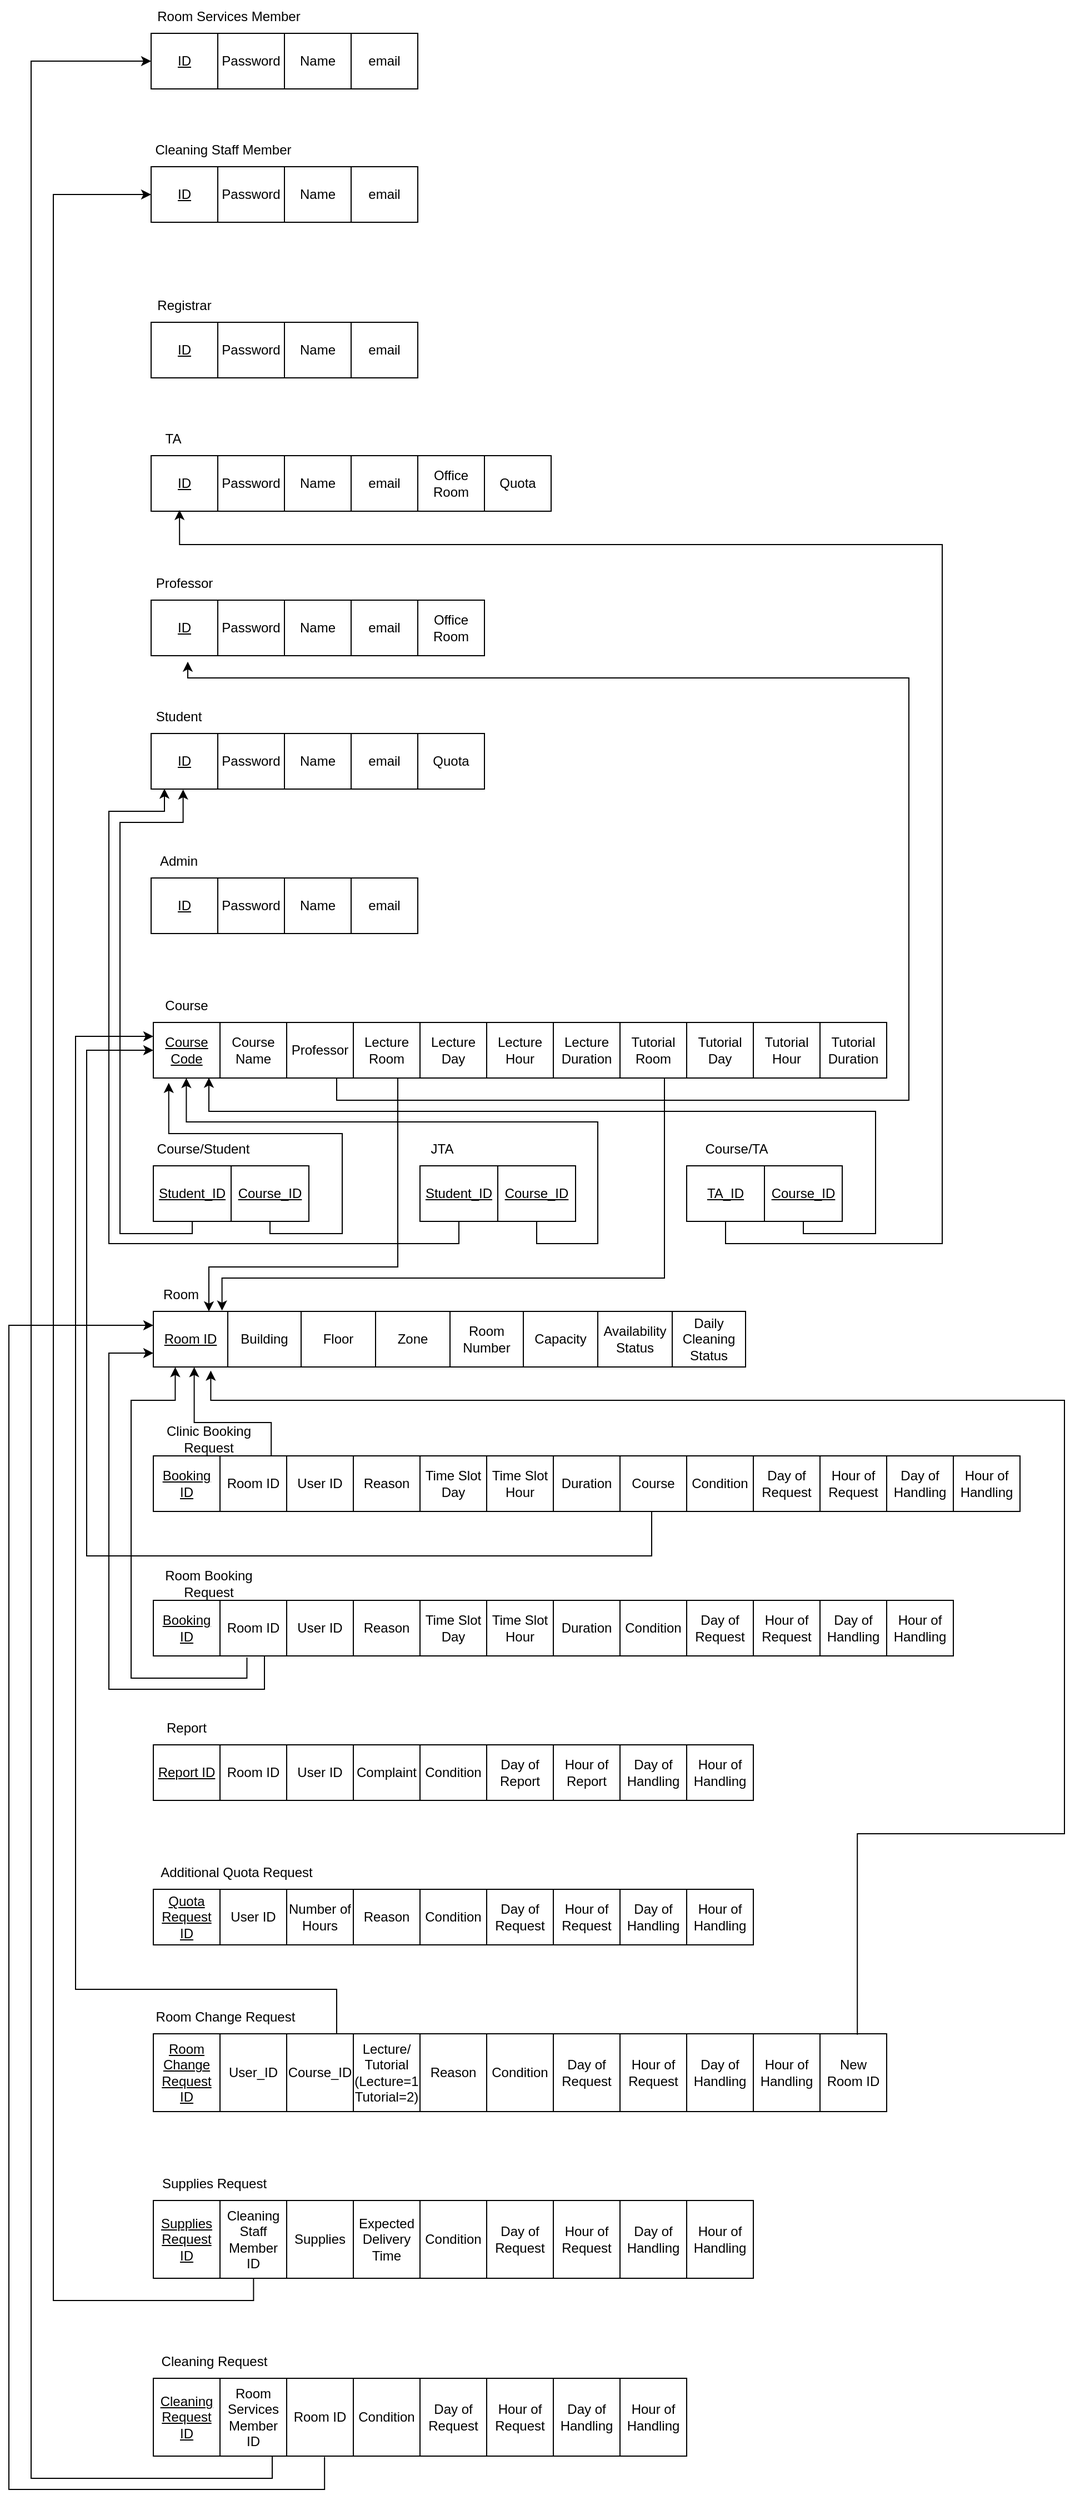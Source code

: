 <mxfile version="26.2.13">
  <diagram name="Page-1" id="kohk_zdC75T-vjo-MDrF">
    <mxGraphModel dx="2698" dy="535" grid="1" gridSize="10" guides="1" tooltips="1" connect="1" arrows="1" fold="1" page="1" pageScale="1" pageWidth="827" pageHeight="1169" math="0" shadow="0">
      <root>
        <mxCell id="0" />
        <mxCell id="1" parent="0" />
        <mxCell id="01P3GvGtitKNu42vUklI-1" value="" style="childLayout=tableLayout;recursiveResize=0;shadow=0;fillColor=none;" parent="1" vertex="1">
          <mxGeometry x="-762" y="100" width="240" height="50" as="geometry" />
        </mxCell>
        <mxCell id="01P3GvGtitKNu42vUklI-2" value="" style="shape=tableRow;horizontal=0;startSize=0;swimlaneHead=0;swimlaneBody=0;top=0;left=0;bottom=0;right=0;dropTarget=0;collapsible=0;recursiveResize=0;expand=0;fontStyle=0;fillColor=none;strokeColor=inherit;" parent="01P3GvGtitKNu42vUklI-1" vertex="1">
          <mxGeometry width="240" height="50" as="geometry" />
        </mxCell>
        <mxCell id="01P3GvGtitKNu42vUklI-3" value="&lt;u&gt;ID&lt;/u&gt;" style="connectable=0;recursiveResize=0;strokeColor=inherit;fillColor=none;align=center;whiteSpace=wrap;html=1;" parent="01P3GvGtitKNu42vUklI-2" vertex="1">
          <mxGeometry width="60" height="50" as="geometry">
            <mxRectangle width="60" height="50" as="alternateBounds" />
          </mxGeometry>
        </mxCell>
        <mxCell id="01P3GvGtitKNu42vUklI-4" value="Password" style="connectable=0;recursiveResize=0;strokeColor=inherit;fillColor=none;align=center;whiteSpace=wrap;html=1;" parent="01P3GvGtitKNu42vUklI-2" vertex="1">
          <mxGeometry x="60" width="60" height="50" as="geometry">
            <mxRectangle width="60" height="50" as="alternateBounds" />
          </mxGeometry>
        </mxCell>
        <mxCell id="01P3GvGtitKNu42vUklI-5" value="Name" style="connectable=0;recursiveResize=0;strokeColor=inherit;fillColor=none;align=center;whiteSpace=wrap;html=1;" parent="01P3GvGtitKNu42vUklI-2" vertex="1">
          <mxGeometry x="120" width="60" height="50" as="geometry">
            <mxRectangle width="60" height="50" as="alternateBounds" />
          </mxGeometry>
        </mxCell>
        <mxCell id="01P3GvGtitKNu42vUklI-8" value="email" style="connectable=0;recursiveResize=0;strokeColor=inherit;fillColor=none;align=center;whiteSpace=wrap;html=1;" parent="01P3GvGtitKNu42vUklI-2" vertex="1">
          <mxGeometry x="180" width="60" height="50" as="geometry">
            <mxRectangle width="60" height="50" as="alternateBounds" />
          </mxGeometry>
        </mxCell>
        <mxCell id="01P3GvGtitKNu42vUklI-9" value="Room Services Member" style="text;html=1;align=center;verticalAlign=middle;whiteSpace=wrap;rounded=0;" parent="1" vertex="1">
          <mxGeometry x="-762" y="70" width="140" height="30" as="geometry" />
        </mxCell>
        <mxCell id="01P3GvGtitKNu42vUklI-10" value="" style="childLayout=tableLayout;recursiveResize=0;shadow=0;fillColor=none;" parent="1" vertex="1">
          <mxGeometry x="-762" y="220" width="240" height="50" as="geometry" />
        </mxCell>
        <mxCell id="01P3GvGtitKNu42vUklI-11" value="" style="shape=tableRow;horizontal=0;startSize=0;swimlaneHead=0;swimlaneBody=0;top=0;left=0;bottom=0;right=0;dropTarget=0;collapsible=0;recursiveResize=0;expand=0;fontStyle=0;fillColor=none;strokeColor=inherit;" parent="01P3GvGtitKNu42vUklI-10" vertex="1">
          <mxGeometry width="240" height="50" as="geometry" />
        </mxCell>
        <mxCell id="01P3GvGtitKNu42vUklI-12" value="&lt;u&gt;ID&lt;/u&gt;" style="connectable=0;recursiveResize=0;strokeColor=inherit;fillColor=none;align=center;whiteSpace=wrap;html=1;" parent="01P3GvGtitKNu42vUklI-11" vertex="1">
          <mxGeometry width="60" height="50" as="geometry">
            <mxRectangle width="60" height="50" as="alternateBounds" />
          </mxGeometry>
        </mxCell>
        <mxCell id="01P3GvGtitKNu42vUklI-13" value="Password" style="connectable=0;recursiveResize=0;strokeColor=inherit;fillColor=none;align=center;whiteSpace=wrap;html=1;" parent="01P3GvGtitKNu42vUklI-11" vertex="1">
          <mxGeometry x="60" width="60" height="50" as="geometry">
            <mxRectangle width="60" height="50" as="alternateBounds" />
          </mxGeometry>
        </mxCell>
        <mxCell id="01P3GvGtitKNu42vUklI-14" value="Name" style="connectable=0;recursiveResize=0;strokeColor=inherit;fillColor=none;align=center;whiteSpace=wrap;html=1;" parent="01P3GvGtitKNu42vUklI-11" vertex="1">
          <mxGeometry x="120" width="60" height="50" as="geometry">
            <mxRectangle width="60" height="50" as="alternateBounds" />
          </mxGeometry>
        </mxCell>
        <mxCell id="01P3GvGtitKNu42vUklI-15" value="email" style="connectable=0;recursiveResize=0;strokeColor=inherit;fillColor=none;align=center;whiteSpace=wrap;html=1;" parent="01P3GvGtitKNu42vUklI-11" vertex="1">
          <mxGeometry x="180" width="60" height="50" as="geometry">
            <mxRectangle width="60" height="50" as="alternateBounds" />
          </mxGeometry>
        </mxCell>
        <mxCell id="01P3GvGtitKNu42vUklI-16" value="Cleaning Staff Member" style="text;html=1;align=center;verticalAlign=middle;whiteSpace=wrap;rounded=0;" parent="1" vertex="1">
          <mxGeometry x="-762" y="190" width="130" height="30" as="geometry" />
        </mxCell>
        <mxCell id="01P3GvGtitKNu42vUklI-17" value="" style="childLayout=tableLayout;recursiveResize=0;shadow=0;fillColor=none;" parent="1" vertex="1">
          <mxGeometry x="-762" y="360" width="240" height="50" as="geometry" />
        </mxCell>
        <mxCell id="01P3GvGtitKNu42vUklI-18" value="" style="shape=tableRow;horizontal=0;startSize=0;swimlaneHead=0;swimlaneBody=0;top=0;left=0;bottom=0;right=0;dropTarget=0;collapsible=0;recursiveResize=0;expand=0;fontStyle=0;fillColor=none;strokeColor=inherit;" parent="01P3GvGtitKNu42vUklI-17" vertex="1">
          <mxGeometry width="240" height="50" as="geometry" />
        </mxCell>
        <mxCell id="01P3GvGtitKNu42vUklI-19" value="&lt;u&gt;ID&lt;/u&gt;" style="connectable=0;recursiveResize=0;strokeColor=inherit;fillColor=none;align=center;whiteSpace=wrap;html=1;" parent="01P3GvGtitKNu42vUklI-18" vertex="1">
          <mxGeometry width="60" height="50" as="geometry">
            <mxRectangle width="60" height="50" as="alternateBounds" />
          </mxGeometry>
        </mxCell>
        <mxCell id="01P3GvGtitKNu42vUklI-20" value="Password" style="connectable=0;recursiveResize=0;strokeColor=inherit;fillColor=none;align=center;whiteSpace=wrap;html=1;" parent="01P3GvGtitKNu42vUklI-18" vertex="1">
          <mxGeometry x="60" width="60" height="50" as="geometry">
            <mxRectangle width="60" height="50" as="alternateBounds" />
          </mxGeometry>
        </mxCell>
        <mxCell id="01P3GvGtitKNu42vUklI-21" value="Name" style="connectable=0;recursiveResize=0;strokeColor=inherit;fillColor=none;align=center;whiteSpace=wrap;html=1;" parent="01P3GvGtitKNu42vUklI-18" vertex="1">
          <mxGeometry x="120" width="60" height="50" as="geometry">
            <mxRectangle width="60" height="50" as="alternateBounds" />
          </mxGeometry>
        </mxCell>
        <mxCell id="01P3GvGtitKNu42vUklI-22" value="email" style="connectable=0;recursiveResize=0;strokeColor=inherit;fillColor=none;align=center;whiteSpace=wrap;html=1;" parent="01P3GvGtitKNu42vUklI-18" vertex="1">
          <mxGeometry x="180" width="60" height="50" as="geometry">
            <mxRectangle width="60" height="50" as="alternateBounds" />
          </mxGeometry>
        </mxCell>
        <mxCell id="01P3GvGtitKNu42vUklI-23" value="Registrar" style="text;html=1;align=center;verticalAlign=middle;whiteSpace=wrap;rounded=0;" parent="1" vertex="1">
          <mxGeometry x="-762" y="330" width="60" height="30" as="geometry" />
        </mxCell>
        <mxCell id="01P3GvGtitKNu42vUklI-30" value="TA" style="text;html=1;align=center;verticalAlign=middle;whiteSpace=wrap;rounded=0;" parent="1" vertex="1">
          <mxGeometry x="-762" y="450" width="40" height="30" as="geometry" />
        </mxCell>
        <mxCell id="01P3GvGtitKNu42vUklI-31" value="" style="childLayout=tableLayout;recursiveResize=0;shadow=0;fillColor=none;" parent="1" vertex="1">
          <mxGeometry x="-762" y="480" width="360" height="50" as="geometry" />
        </mxCell>
        <mxCell id="01P3GvGtitKNu42vUklI-32" value="" style="shape=tableRow;horizontal=0;startSize=0;swimlaneHead=0;swimlaneBody=0;top=0;left=0;bottom=0;right=0;dropTarget=0;collapsible=0;recursiveResize=0;expand=0;fontStyle=0;fillColor=none;strokeColor=inherit;" parent="01P3GvGtitKNu42vUklI-31" vertex="1">
          <mxGeometry width="360" height="50" as="geometry" />
        </mxCell>
        <mxCell id="01P3GvGtitKNu42vUklI-33" value="&lt;u&gt;ID&lt;/u&gt;" style="connectable=0;recursiveResize=0;strokeColor=inherit;fillColor=none;align=center;whiteSpace=wrap;html=1;" parent="01P3GvGtitKNu42vUklI-32" vertex="1">
          <mxGeometry width="60" height="50" as="geometry">
            <mxRectangle width="60" height="50" as="alternateBounds" />
          </mxGeometry>
        </mxCell>
        <mxCell id="01P3GvGtitKNu42vUklI-34" value="Password" style="connectable=0;recursiveResize=0;strokeColor=inherit;fillColor=none;align=center;whiteSpace=wrap;html=1;" parent="01P3GvGtitKNu42vUklI-32" vertex="1">
          <mxGeometry x="60" width="60" height="50" as="geometry">
            <mxRectangle width="60" height="50" as="alternateBounds" />
          </mxGeometry>
        </mxCell>
        <mxCell id="01P3GvGtitKNu42vUklI-35" value="Name" style="connectable=0;recursiveResize=0;strokeColor=inherit;fillColor=none;align=center;whiteSpace=wrap;html=1;" parent="01P3GvGtitKNu42vUklI-32" vertex="1">
          <mxGeometry x="120" width="60" height="50" as="geometry">
            <mxRectangle width="60" height="50" as="alternateBounds" />
          </mxGeometry>
        </mxCell>
        <mxCell id="01P3GvGtitKNu42vUklI-36" value="email" style="connectable=0;recursiveResize=0;strokeColor=inherit;fillColor=none;align=center;whiteSpace=wrap;html=1;" parent="01P3GvGtitKNu42vUklI-32" vertex="1">
          <mxGeometry x="180" width="60" height="50" as="geometry">
            <mxRectangle width="60" height="50" as="alternateBounds" />
          </mxGeometry>
        </mxCell>
        <mxCell id="01P3GvGtitKNu42vUklI-37" value="Office Room" style="connectable=0;recursiveResize=0;strokeColor=inherit;fillColor=none;align=center;whiteSpace=wrap;html=1;" parent="01P3GvGtitKNu42vUklI-32" vertex="1">
          <mxGeometry x="240" width="60" height="50" as="geometry">
            <mxRectangle width="60" height="50" as="alternateBounds" />
          </mxGeometry>
        </mxCell>
        <mxCell id="01P3GvGtitKNu42vUklI-38" value="Quota" style="connectable=0;recursiveResize=0;strokeColor=inherit;fillColor=none;align=center;whiteSpace=wrap;html=1;" parent="01P3GvGtitKNu42vUklI-32" vertex="1">
          <mxGeometry x="300" width="60" height="50" as="geometry">
            <mxRectangle width="60" height="50" as="alternateBounds" />
          </mxGeometry>
        </mxCell>
        <mxCell id="01P3GvGtitKNu42vUklI-39" value="Professor" style="text;html=1;align=center;verticalAlign=middle;whiteSpace=wrap;rounded=0;" parent="1" vertex="1">
          <mxGeometry x="-762" y="580" width="60" height="30" as="geometry" />
        </mxCell>
        <mxCell id="01P3GvGtitKNu42vUklI-40" value="" style="childLayout=tableLayout;recursiveResize=0;shadow=0;fillColor=none;" parent="1" vertex="1">
          <mxGeometry x="-762" y="610" width="300" height="50" as="geometry" />
        </mxCell>
        <mxCell id="01P3GvGtitKNu42vUklI-41" value="" style="shape=tableRow;horizontal=0;startSize=0;swimlaneHead=0;swimlaneBody=0;top=0;left=0;bottom=0;right=0;dropTarget=0;collapsible=0;recursiveResize=0;expand=0;fontStyle=0;fillColor=none;strokeColor=inherit;" parent="01P3GvGtitKNu42vUklI-40" vertex="1">
          <mxGeometry width="300" height="50" as="geometry" />
        </mxCell>
        <mxCell id="01P3GvGtitKNu42vUklI-42" value="&lt;u&gt;ID&lt;/u&gt;" style="connectable=0;recursiveResize=0;strokeColor=inherit;fillColor=none;align=center;whiteSpace=wrap;html=1;" parent="01P3GvGtitKNu42vUklI-41" vertex="1">
          <mxGeometry width="60" height="50" as="geometry">
            <mxRectangle width="60" height="50" as="alternateBounds" />
          </mxGeometry>
        </mxCell>
        <mxCell id="01P3GvGtitKNu42vUklI-43" value="Password" style="connectable=0;recursiveResize=0;strokeColor=inherit;fillColor=none;align=center;whiteSpace=wrap;html=1;" parent="01P3GvGtitKNu42vUklI-41" vertex="1">
          <mxGeometry x="60" width="60" height="50" as="geometry">
            <mxRectangle width="60" height="50" as="alternateBounds" />
          </mxGeometry>
        </mxCell>
        <mxCell id="01P3GvGtitKNu42vUklI-44" value="Name" style="connectable=0;recursiveResize=0;strokeColor=inherit;fillColor=none;align=center;whiteSpace=wrap;html=1;" parent="01P3GvGtitKNu42vUklI-41" vertex="1">
          <mxGeometry x="120" width="60" height="50" as="geometry">
            <mxRectangle width="60" height="50" as="alternateBounds" />
          </mxGeometry>
        </mxCell>
        <mxCell id="01P3GvGtitKNu42vUklI-45" value="email" style="connectable=0;recursiveResize=0;strokeColor=inherit;fillColor=none;align=center;whiteSpace=wrap;html=1;" parent="01P3GvGtitKNu42vUklI-41" vertex="1">
          <mxGeometry x="180" width="60" height="50" as="geometry">
            <mxRectangle width="60" height="50" as="alternateBounds" />
          </mxGeometry>
        </mxCell>
        <mxCell id="01P3GvGtitKNu42vUklI-46" value="Office Room" style="connectable=0;recursiveResize=0;strokeColor=inherit;fillColor=none;align=center;whiteSpace=wrap;html=1;" parent="01P3GvGtitKNu42vUklI-41" vertex="1">
          <mxGeometry x="240" width="60" height="50" as="geometry">
            <mxRectangle width="60" height="50" as="alternateBounds" />
          </mxGeometry>
        </mxCell>
        <mxCell id="01P3GvGtitKNu42vUklI-48" value="Student" style="text;html=1;align=center;verticalAlign=middle;whiteSpace=wrap;rounded=0;" parent="1" vertex="1">
          <mxGeometry x="-762" y="700" width="50" height="30" as="geometry" />
        </mxCell>
        <mxCell id="01P3GvGtitKNu42vUklI-49" value="" style="childLayout=tableLayout;recursiveResize=0;shadow=0;fillColor=none;" parent="1" vertex="1">
          <mxGeometry x="-762" y="730" width="300" height="50" as="geometry" />
        </mxCell>
        <mxCell id="01P3GvGtitKNu42vUklI-50" value="" style="shape=tableRow;horizontal=0;startSize=0;swimlaneHead=0;swimlaneBody=0;top=0;left=0;bottom=0;right=0;dropTarget=0;collapsible=0;recursiveResize=0;expand=0;fontStyle=0;fillColor=none;strokeColor=inherit;" parent="01P3GvGtitKNu42vUklI-49" vertex="1">
          <mxGeometry width="300" height="50" as="geometry" />
        </mxCell>
        <mxCell id="01P3GvGtitKNu42vUklI-51" value="&lt;u&gt;ID&lt;/u&gt;" style="connectable=0;recursiveResize=0;strokeColor=inherit;fillColor=none;align=center;whiteSpace=wrap;html=1;" parent="01P3GvGtitKNu42vUklI-50" vertex="1">
          <mxGeometry width="60" height="50" as="geometry">
            <mxRectangle width="60" height="50" as="alternateBounds" />
          </mxGeometry>
        </mxCell>
        <mxCell id="01P3GvGtitKNu42vUklI-52" value="Password" style="connectable=0;recursiveResize=0;strokeColor=inherit;fillColor=none;align=center;whiteSpace=wrap;html=1;" parent="01P3GvGtitKNu42vUklI-50" vertex="1">
          <mxGeometry x="60" width="60" height="50" as="geometry">
            <mxRectangle width="60" height="50" as="alternateBounds" />
          </mxGeometry>
        </mxCell>
        <mxCell id="01P3GvGtitKNu42vUklI-53" value="Name" style="connectable=0;recursiveResize=0;strokeColor=inherit;fillColor=none;align=center;whiteSpace=wrap;html=1;" parent="01P3GvGtitKNu42vUklI-50" vertex="1">
          <mxGeometry x="120" width="60" height="50" as="geometry">
            <mxRectangle width="60" height="50" as="alternateBounds" />
          </mxGeometry>
        </mxCell>
        <mxCell id="01P3GvGtitKNu42vUklI-54" value="email" style="connectable=0;recursiveResize=0;strokeColor=inherit;fillColor=none;align=center;whiteSpace=wrap;html=1;" parent="01P3GvGtitKNu42vUklI-50" vertex="1">
          <mxGeometry x="180" width="60" height="50" as="geometry">
            <mxRectangle width="60" height="50" as="alternateBounds" />
          </mxGeometry>
        </mxCell>
        <mxCell id="01P3GvGtitKNu42vUklI-56" value="Quota" style="connectable=0;recursiveResize=0;strokeColor=inherit;fillColor=none;align=center;whiteSpace=wrap;html=1;" parent="01P3GvGtitKNu42vUklI-50" vertex="1">
          <mxGeometry x="240" width="60" height="50" as="geometry">
            <mxRectangle width="60" height="50" as="alternateBounds" />
          </mxGeometry>
        </mxCell>
        <mxCell id="01P3GvGtitKNu42vUklI-57" value="" style="childLayout=tableLayout;recursiveResize=0;shadow=0;fillColor=none;" parent="1" vertex="1">
          <mxGeometry x="-762" y="860" width="240" height="50" as="geometry" />
        </mxCell>
        <mxCell id="01P3GvGtitKNu42vUklI-58" value="" style="shape=tableRow;horizontal=0;startSize=0;swimlaneHead=0;swimlaneBody=0;top=0;left=0;bottom=0;right=0;dropTarget=0;collapsible=0;recursiveResize=0;expand=0;fontStyle=0;fillColor=none;strokeColor=inherit;" parent="01P3GvGtitKNu42vUklI-57" vertex="1">
          <mxGeometry width="240" height="50" as="geometry" />
        </mxCell>
        <mxCell id="01P3GvGtitKNu42vUklI-59" value="&lt;u&gt;ID&lt;/u&gt;" style="connectable=0;recursiveResize=0;strokeColor=inherit;fillColor=none;align=center;whiteSpace=wrap;html=1;" parent="01P3GvGtitKNu42vUklI-58" vertex="1">
          <mxGeometry width="60" height="50" as="geometry">
            <mxRectangle width="60" height="50" as="alternateBounds" />
          </mxGeometry>
        </mxCell>
        <mxCell id="01P3GvGtitKNu42vUklI-60" value="Password" style="connectable=0;recursiveResize=0;strokeColor=inherit;fillColor=none;align=center;whiteSpace=wrap;html=1;" parent="01P3GvGtitKNu42vUklI-58" vertex="1">
          <mxGeometry x="60" width="60" height="50" as="geometry">
            <mxRectangle width="60" height="50" as="alternateBounds" />
          </mxGeometry>
        </mxCell>
        <mxCell id="01P3GvGtitKNu42vUklI-61" value="Name" style="connectable=0;recursiveResize=0;strokeColor=inherit;fillColor=none;align=center;whiteSpace=wrap;html=1;" parent="01P3GvGtitKNu42vUklI-58" vertex="1">
          <mxGeometry x="120" width="60" height="50" as="geometry">
            <mxRectangle width="60" height="50" as="alternateBounds" />
          </mxGeometry>
        </mxCell>
        <mxCell id="01P3GvGtitKNu42vUklI-62" value="email" style="connectable=0;recursiveResize=0;strokeColor=inherit;fillColor=none;align=center;whiteSpace=wrap;html=1;" parent="01P3GvGtitKNu42vUklI-58" vertex="1">
          <mxGeometry x="180" width="60" height="50" as="geometry">
            <mxRectangle width="60" height="50" as="alternateBounds" />
          </mxGeometry>
        </mxCell>
        <mxCell id="01P3GvGtitKNu42vUklI-63" value="Admin" style="text;html=1;align=center;verticalAlign=middle;whiteSpace=wrap;rounded=0;" parent="1" vertex="1">
          <mxGeometry x="-762" y="830" width="50" height="30" as="geometry" />
        </mxCell>
        <mxCell id="01P3GvGtitKNu42vUklI-64" value="" style="childLayout=tableLayout;recursiveResize=0;shadow=0;fillColor=none;" parent="1" vertex="1">
          <mxGeometry x="-760" y="990" width="660" height="50" as="geometry" />
        </mxCell>
        <mxCell id="01P3GvGtitKNu42vUklI-65" value="" style="shape=tableRow;horizontal=0;startSize=0;swimlaneHead=0;swimlaneBody=0;top=0;left=0;bottom=0;right=0;dropTarget=0;collapsible=0;recursiveResize=0;expand=0;fontStyle=0;fillColor=none;strokeColor=inherit;" parent="01P3GvGtitKNu42vUklI-64" vertex="1">
          <mxGeometry width="660" height="50" as="geometry" />
        </mxCell>
        <mxCell id="01P3GvGtitKNu42vUklI-66" value="&lt;u&gt;Course Code&lt;/u&gt;" style="connectable=0;recursiveResize=0;strokeColor=inherit;fillColor=none;align=center;whiteSpace=wrap;html=1;" parent="01P3GvGtitKNu42vUklI-65" vertex="1">
          <mxGeometry width="60" height="50" as="geometry">
            <mxRectangle width="60" height="50" as="alternateBounds" />
          </mxGeometry>
        </mxCell>
        <mxCell id="01P3GvGtitKNu42vUklI-67" value="Course Name" style="connectable=0;recursiveResize=0;strokeColor=inherit;fillColor=none;align=center;whiteSpace=wrap;html=1;" parent="01P3GvGtitKNu42vUklI-65" vertex="1">
          <mxGeometry x="60" width="60" height="50" as="geometry">
            <mxRectangle width="60" height="50" as="alternateBounds" />
          </mxGeometry>
        </mxCell>
        <mxCell id="01P3GvGtitKNu42vUklI-68" value="Professor" style="connectable=0;recursiveResize=0;strokeColor=inherit;fillColor=none;align=center;whiteSpace=wrap;html=1;" parent="01P3GvGtitKNu42vUklI-65" vertex="1">
          <mxGeometry x="120" width="60" height="50" as="geometry">
            <mxRectangle width="60" height="50" as="alternateBounds" />
          </mxGeometry>
        </mxCell>
        <mxCell id="01P3GvGtitKNu42vUklI-71" value="Lecture Room" style="connectable=0;recursiveResize=0;strokeColor=inherit;fillColor=none;align=center;whiteSpace=wrap;html=1;" parent="01P3GvGtitKNu42vUklI-65" vertex="1">
          <mxGeometry x="180" width="60" height="50" as="geometry">
            <mxRectangle width="60" height="50" as="alternateBounds" />
          </mxGeometry>
        </mxCell>
        <mxCell id="01P3GvGtitKNu42vUklI-72" value="Lecture Day" style="connectable=0;recursiveResize=0;strokeColor=inherit;fillColor=none;align=center;whiteSpace=wrap;html=1;" parent="01P3GvGtitKNu42vUklI-65" vertex="1">
          <mxGeometry x="240" width="60" height="50" as="geometry">
            <mxRectangle width="60" height="50" as="alternateBounds" />
          </mxGeometry>
        </mxCell>
        <mxCell id="01P3GvGtitKNu42vUklI-79" value="Lecture Hour" style="connectable=0;recursiveResize=0;strokeColor=inherit;fillColor=none;align=center;whiteSpace=wrap;html=1;" parent="01P3GvGtitKNu42vUklI-65" vertex="1">
          <mxGeometry x="300" width="60" height="50" as="geometry">
            <mxRectangle width="60" height="50" as="alternateBounds" />
          </mxGeometry>
        </mxCell>
        <mxCell id="01P3GvGtitKNu42vUklI-78" value="Lecture Duration" style="connectable=0;recursiveResize=0;strokeColor=inherit;fillColor=none;align=center;whiteSpace=wrap;html=1;" parent="01P3GvGtitKNu42vUklI-65" vertex="1">
          <mxGeometry x="360" width="60" height="50" as="geometry">
            <mxRectangle width="60" height="50" as="alternateBounds" />
          </mxGeometry>
        </mxCell>
        <mxCell id="01P3GvGtitKNu42vUklI-77" value="Tutorial Room" style="connectable=0;recursiveResize=0;strokeColor=inherit;fillColor=none;align=center;whiteSpace=wrap;html=1;" parent="01P3GvGtitKNu42vUklI-65" vertex="1">
          <mxGeometry x="420" width="60" height="50" as="geometry">
            <mxRectangle width="60" height="50" as="alternateBounds" />
          </mxGeometry>
        </mxCell>
        <mxCell id="01P3GvGtitKNu42vUklI-76" value="Tutorial Day" style="connectable=0;recursiveResize=0;strokeColor=inherit;fillColor=none;align=center;whiteSpace=wrap;html=1;" parent="01P3GvGtitKNu42vUklI-65" vertex="1">
          <mxGeometry x="480" width="60" height="50" as="geometry">
            <mxRectangle width="60" height="50" as="alternateBounds" />
          </mxGeometry>
        </mxCell>
        <mxCell id="01P3GvGtitKNu42vUklI-73" value="Tutorial Hour" style="connectable=0;recursiveResize=0;strokeColor=inherit;fillColor=none;align=center;whiteSpace=wrap;html=1;" parent="01P3GvGtitKNu42vUklI-65" vertex="1">
          <mxGeometry x="540" width="60" height="50" as="geometry">
            <mxRectangle width="60" height="50" as="alternateBounds" />
          </mxGeometry>
        </mxCell>
        <mxCell id="01P3GvGtitKNu42vUklI-74" value="Tutorial Duration" style="connectable=0;recursiveResize=0;strokeColor=inherit;fillColor=none;align=center;whiteSpace=wrap;html=1;" parent="01P3GvGtitKNu42vUklI-65" vertex="1">
          <mxGeometry x="600" width="60" height="50" as="geometry">
            <mxRectangle width="60" height="50" as="alternateBounds" />
          </mxGeometry>
        </mxCell>
        <mxCell id="01P3GvGtitKNu42vUklI-75" value="Course" style="text;html=1;align=center;verticalAlign=middle;whiteSpace=wrap;rounded=0;" parent="1" vertex="1">
          <mxGeometry x="-760" y="960" width="60" height="30" as="geometry" />
        </mxCell>
        <mxCell id="01P3GvGtitKNu42vUklI-96" value="" style="childLayout=tableLayout;recursiveResize=0;shadow=0;fillColor=none;" parent="1" vertex="1">
          <mxGeometry x="-760" y="1119" width="140" height="50" as="geometry" />
        </mxCell>
        <mxCell id="01P3GvGtitKNu42vUklI-97" value="" style="shape=tableRow;horizontal=0;startSize=0;swimlaneHead=0;swimlaneBody=0;top=0;left=0;bottom=0;right=0;dropTarget=0;collapsible=0;recursiveResize=0;expand=0;fontStyle=0;fillColor=none;strokeColor=inherit;" parent="01P3GvGtitKNu42vUklI-96" vertex="1">
          <mxGeometry width="140" height="50" as="geometry" />
        </mxCell>
        <mxCell id="01P3GvGtitKNu42vUklI-98" value="&lt;u&gt;Student_ID&lt;/u&gt;" style="connectable=0;recursiveResize=0;strokeColor=inherit;fillColor=none;align=center;whiteSpace=wrap;html=1;" parent="01P3GvGtitKNu42vUklI-97" vertex="1">
          <mxGeometry width="70" height="50" as="geometry">
            <mxRectangle width="70" height="50" as="alternateBounds" />
          </mxGeometry>
        </mxCell>
        <mxCell id="01P3GvGtitKNu42vUklI-99" value="&lt;u style=&quot;background-color: light-dark(#ffffff, var(--ge-dark-color, #121212));&quot;&gt;Course_ID&lt;/u&gt;" style="connectable=0;recursiveResize=0;strokeColor=inherit;fillColor=none;align=center;whiteSpace=wrap;html=1;" parent="01P3GvGtitKNu42vUklI-97" vertex="1">
          <mxGeometry x="70" width="70" height="50" as="geometry">
            <mxRectangle width="70" height="50" as="alternateBounds" />
          </mxGeometry>
        </mxCell>
        <mxCell id="01P3GvGtitKNu42vUklI-102" value="Course/Student" style="text;html=1;align=center;verticalAlign=middle;whiteSpace=wrap;rounded=0;" parent="1" vertex="1">
          <mxGeometry x="-760" y="1089" width="90" height="30" as="geometry" />
        </mxCell>
        <mxCell id="01P3GvGtitKNu42vUklI-103" value="" style="childLayout=tableLayout;recursiveResize=0;shadow=0;fillColor=none;" parent="1" vertex="1">
          <mxGeometry x="-520" y="1119" width="140" height="50" as="geometry" />
        </mxCell>
        <mxCell id="01P3GvGtitKNu42vUklI-104" value="" style="shape=tableRow;horizontal=0;startSize=0;swimlaneHead=0;swimlaneBody=0;top=0;left=0;bottom=0;right=0;dropTarget=0;collapsible=0;recursiveResize=0;expand=0;fontStyle=0;fillColor=none;strokeColor=inherit;" parent="01P3GvGtitKNu42vUklI-103" vertex="1">
          <mxGeometry width="140" height="50" as="geometry" />
        </mxCell>
        <mxCell id="01P3GvGtitKNu42vUklI-105" value="&lt;u&gt;Student_ID&lt;/u&gt;" style="connectable=0;recursiveResize=0;strokeColor=inherit;fillColor=none;align=center;whiteSpace=wrap;html=1;" parent="01P3GvGtitKNu42vUklI-104" vertex="1">
          <mxGeometry width="70" height="50" as="geometry">
            <mxRectangle width="70" height="50" as="alternateBounds" />
          </mxGeometry>
        </mxCell>
        <mxCell id="01P3GvGtitKNu42vUklI-106" value="&lt;u style=&quot;background-color: light-dark(#ffffff, var(--ge-dark-color, #121212));&quot;&gt;Course_ID&lt;/u&gt;" style="connectable=0;recursiveResize=0;strokeColor=inherit;fillColor=none;align=center;whiteSpace=wrap;html=1;" parent="01P3GvGtitKNu42vUklI-104" vertex="1">
          <mxGeometry x="70" width="70" height="50" as="geometry">
            <mxRectangle width="70" height="50" as="alternateBounds" />
          </mxGeometry>
        </mxCell>
        <mxCell id="01P3GvGtitKNu42vUklI-107" value="JTA" style="text;html=1;align=center;verticalAlign=middle;whiteSpace=wrap;rounded=0;" parent="1" vertex="1">
          <mxGeometry x="-520" y="1089" width="40" height="30" as="geometry" />
        </mxCell>
        <mxCell id="01P3GvGtitKNu42vUklI-108" value="" style="childLayout=tableLayout;recursiveResize=0;shadow=0;fillColor=none;" parent="1" vertex="1">
          <mxGeometry x="-280" y="1119" width="140" height="50" as="geometry" />
        </mxCell>
        <mxCell id="01P3GvGtitKNu42vUklI-109" value="" style="shape=tableRow;horizontal=0;startSize=0;swimlaneHead=0;swimlaneBody=0;top=0;left=0;bottom=0;right=0;dropTarget=0;collapsible=0;recursiveResize=0;expand=0;fontStyle=0;fillColor=none;strokeColor=inherit;" parent="01P3GvGtitKNu42vUklI-108" vertex="1">
          <mxGeometry width="140" height="50" as="geometry" />
        </mxCell>
        <mxCell id="01P3GvGtitKNu42vUklI-110" value="&lt;u&gt;TA_ID&lt;/u&gt;" style="connectable=0;recursiveResize=0;strokeColor=inherit;fillColor=none;align=center;whiteSpace=wrap;html=1;" parent="01P3GvGtitKNu42vUklI-109" vertex="1">
          <mxGeometry width="70" height="50" as="geometry">
            <mxRectangle width="70" height="50" as="alternateBounds" />
          </mxGeometry>
        </mxCell>
        <mxCell id="01P3GvGtitKNu42vUklI-111" value="&lt;u style=&quot;background-color: light-dark(#ffffff, var(--ge-dark-color, #121212));&quot;&gt;Course_ID&lt;/u&gt;" style="connectable=0;recursiveResize=0;strokeColor=inherit;fillColor=none;align=center;whiteSpace=wrap;html=1;" parent="01P3GvGtitKNu42vUklI-109" vertex="1">
          <mxGeometry x="70" width="70" height="50" as="geometry">
            <mxRectangle width="70" height="50" as="alternateBounds" />
          </mxGeometry>
        </mxCell>
        <mxCell id="01P3GvGtitKNu42vUklI-112" value="Course/TA" style="text;html=1;align=center;verticalAlign=middle;whiteSpace=wrap;rounded=0;" parent="1" vertex="1">
          <mxGeometry x="-280" y="1089" width="90" height="30" as="geometry" />
        </mxCell>
        <mxCell id="01P3GvGtitKNu42vUklI-113" value="" style="childLayout=tableLayout;recursiveResize=0;shadow=0;fillColor=none;" parent="1" vertex="1">
          <mxGeometry x="-760" y="1250" width="533" height="50" as="geometry" />
        </mxCell>
        <mxCell id="01P3GvGtitKNu42vUklI-114" value="" style="shape=tableRow;horizontal=0;startSize=0;swimlaneHead=0;swimlaneBody=0;top=0;left=0;bottom=0;right=0;dropTarget=0;collapsible=0;recursiveResize=0;expand=0;fontStyle=0;fillColor=none;strokeColor=inherit;" parent="01P3GvGtitKNu42vUklI-113" vertex="1">
          <mxGeometry width="533" height="50" as="geometry" />
        </mxCell>
        <mxCell id="01P3GvGtitKNu42vUklI-115" value="&lt;u&gt;Room ID&lt;/u&gt;" style="connectable=0;recursiveResize=0;strokeColor=inherit;fillColor=none;align=center;whiteSpace=wrap;html=1;" parent="01P3GvGtitKNu42vUklI-114" vertex="1">
          <mxGeometry width="67" height="50" as="geometry">
            <mxRectangle width="67" height="50" as="alternateBounds" />
          </mxGeometry>
        </mxCell>
        <mxCell id="01P3GvGtitKNu42vUklI-116" value="Building" style="connectable=0;recursiveResize=0;strokeColor=inherit;fillColor=none;align=center;whiteSpace=wrap;html=1;" parent="01P3GvGtitKNu42vUklI-114" vertex="1">
          <mxGeometry x="67" width="66" height="50" as="geometry">
            <mxRectangle width="66" height="50" as="alternateBounds" />
          </mxGeometry>
        </mxCell>
        <mxCell id="01P3GvGtitKNu42vUklI-117" value="Floor" style="connectable=0;recursiveResize=0;strokeColor=inherit;fillColor=none;align=center;whiteSpace=wrap;html=1;" parent="01P3GvGtitKNu42vUklI-114" vertex="1">
          <mxGeometry x="133" width="67" height="50" as="geometry">
            <mxRectangle width="67" height="50" as="alternateBounds" />
          </mxGeometry>
        </mxCell>
        <mxCell id="01P3GvGtitKNu42vUklI-118" value="Zone" style="connectable=0;recursiveResize=0;strokeColor=inherit;fillColor=none;align=center;whiteSpace=wrap;html=1;" parent="01P3GvGtitKNu42vUklI-114" vertex="1">
          <mxGeometry x="200" width="67" height="50" as="geometry">
            <mxRectangle width="67" height="50" as="alternateBounds" />
          </mxGeometry>
        </mxCell>
        <mxCell id="01P3GvGtitKNu42vUklI-119" value="Room Number" style="connectable=0;recursiveResize=0;strokeColor=inherit;fillColor=none;align=center;whiteSpace=wrap;html=1;" parent="01P3GvGtitKNu42vUklI-114" vertex="1">
          <mxGeometry x="267" width="66" height="50" as="geometry">
            <mxRectangle width="66" height="50" as="alternateBounds" />
          </mxGeometry>
        </mxCell>
        <mxCell id="01P3GvGtitKNu42vUklI-120" value="Capacity" style="connectable=0;recursiveResize=0;strokeColor=inherit;fillColor=none;align=center;whiteSpace=wrap;html=1;" parent="01P3GvGtitKNu42vUklI-114" vertex="1">
          <mxGeometry x="333" width="67" height="50" as="geometry">
            <mxRectangle width="67" height="50" as="alternateBounds" />
          </mxGeometry>
        </mxCell>
        <mxCell id="01P3GvGtitKNu42vUklI-121" value="Availability Status" style="connectable=0;recursiveResize=0;strokeColor=inherit;fillColor=none;align=center;whiteSpace=wrap;html=1;" parent="01P3GvGtitKNu42vUklI-114" vertex="1">
          <mxGeometry x="400" width="67" height="50" as="geometry">
            <mxRectangle width="67" height="50" as="alternateBounds" />
          </mxGeometry>
        </mxCell>
        <mxCell id="01P3GvGtitKNu42vUklI-124" value="Daily Cleaning Status" style="connectable=0;recursiveResize=0;strokeColor=inherit;fillColor=none;align=center;whiteSpace=wrap;html=1;" parent="01P3GvGtitKNu42vUklI-114" vertex="1">
          <mxGeometry x="467" width="66" height="50" as="geometry">
            <mxRectangle width="66" height="50" as="alternateBounds" />
          </mxGeometry>
        </mxCell>
        <mxCell id="01P3GvGtitKNu42vUklI-123" value="Room" style="text;html=1;align=center;verticalAlign=middle;whiteSpace=wrap;rounded=0;" parent="1" vertex="1">
          <mxGeometry x="-760" y="1220" width="50" height="30" as="geometry" />
        </mxCell>
        <mxCell id="01P3GvGtitKNu42vUklI-125" value="" style="childLayout=tableLayout;recursiveResize=0;shadow=0;fillColor=none;" parent="1" vertex="1">
          <mxGeometry x="-760" y="1510" width="720" height="50" as="geometry" />
        </mxCell>
        <mxCell id="01P3GvGtitKNu42vUklI-126" value="" style="shape=tableRow;horizontal=0;startSize=0;swimlaneHead=0;swimlaneBody=0;top=0;left=0;bottom=0;right=0;dropTarget=0;collapsible=0;recursiveResize=0;expand=0;fontStyle=0;fillColor=none;strokeColor=inherit;" parent="01P3GvGtitKNu42vUklI-125" vertex="1">
          <mxGeometry width="720" height="50" as="geometry" />
        </mxCell>
        <mxCell id="01P3GvGtitKNu42vUklI-127" value="&lt;u&gt;Booking ID&lt;/u&gt;" style="connectable=0;recursiveResize=0;strokeColor=inherit;fillColor=none;align=center;whiteSpace=wrap;html=1;" parent="01P3GvGtitKNu42vUklI-126" vertex="1">
          <mxGeometry width="60" height="50" as="geometry">
            <mxRectangle width="60" height="50" as="alternateBounds" />
          </mxGeometry>
        </mxCell>
        <mxCell id="01P3GvGtitKNu42vUklI-128" value="Room ID" style="connectable=0;recursiveResize=0;strokeColor=inherit;fillColor=none;align=center;whiteSpace=wrap;html=1;" parent="01P3GvGtitKNu42vUklI-126" vertex="1">
          <mxGeometry x="60" width="60" height="50" as="geometry">
            <mxRectangle width="60" height="50" as="alternateBounds" />
          </mxGeometry>
        </mxCell>
        <mxCell id="01P3GvGtitKNu42vUklI-129" value="User ID" style="connectable=0;recursiveResize=0;strokeColor=inherit;fillColor=none;align=center;whiteSpace=wrap;html=1;" parent="01P3GvGtitKNu42vUklI-126" vertex="1">
          <mxGeometry x="120" width="60" height="50" as="geometry">
            <mxRectangle width="60" height="50" as="alternateBounds" />
          </mxGeometry>
        </mxCell>
        <mxCell id="01P3GvGtitKNu42vUklI-130" value="Reason" style="connectable=0;recursiveResize=0;strokeColor=inherit;fillColor=none;align=center;whiteSpace=wrap;html=1;" parent="01P3GvGtitKNu42vUklI-126" vertex="1">
          <mxGeometry x="180" width="60" height="50" as="geometry">
            <mxRectangle width="60" height="50" as="alternateBounds" />
          </mxGeometry>
        </mxCell>
        <mxCell id="01P3GvGtitKNu42vUklI-131" value="Time Slot&lt;div&gt;Day&lt;/div&gt;" style="connectable=0;recursiveResize=0;strokeColor=inherit;fillColor=none;align=center;whiteSpace=wrap;html=1;" parent="01P3GvGtitKNu42vUklI-126" vertex="1">
          <mxGeometry x="240" width="60" height="50" as="geometry">
            <mxRectangle width="60" height="50" as="alternateBounds" />
          </mxGeometry>
        </mxCell>
        <mxCell id="01P3GvGtitKNu42vUklI-135" value="Time Slot Hour" style="connectable=0;recursiveResize=0;strokeColor=inherit;fillColor=none;align=center;whiteSpace=wrap;html=1;" parent="01P3GvGtitKNu42vUklI-126" vertex="1">
          <mxGeometry x="300" width="60" height="50" as="geometry">
            <mxRectangle width="60" height="50" as="alternateBounds" />
          </mxGeometry>
        </mxCell>
        <mxCell id="01P3GvGtitKNu42vUklI-136" value="Duration" style="connectable=0;recursiveResize=0;strokeColor=inherit;fillColor=none;align=center;whiteSpace=wrap;html=1;" parent="01P3GvGtitKNu42vUklI-126" vertex="1">
          <mxGeometry x="360" width="60" height="50" as="geometry">
            <mxRectangle width="60" height="50" as="alternateBounds" />
          </mxGeometry>
        </mxCell>
        <mxCell id="01P3GvGtitKNu42vUklI-133" value="Condition" style="connectable=0;recursiveResize=0;strokeColor=inherit;fillColor=none;align=center;whiteSpace=wrap;html=1;" parent="01P3GvGtitKNu42vUklI-126" vertex="1">
          <mxGeometry x="420" width="60" height="50" as="geometry">
            <mxRectangle width="60" height="50" as="alternateBounds" />
          </mxGeometry>
        </mxCell>
        <mxCell id="01P3GvGtitKNu42vUklI-140" value="Day of Request" style="connectable=0;recursiveResize=0;strokeColor=inherit;fillColor=none;align=center;whiteSpace=wrap;html=1;" parent="01P3GvGtitKNu42vUklI-126" vertex="1">
          <mxGeometry x="480" width="60" height="50" as="geometry">
            <mxRectangle width="60" height="50" as="alternateBounds" />
          </mxGeometry>
        </mxCell>
        <mxCell id="01P3GvGtitKNu42vUklI-139" value="Hour of Request" style="connectable=0;recursiveResize=0;strokeColor=inherit;fillColor=none;align=center;whiteSpace=wrap;html=1;" parent="01P3GvGtitKNu42vUklI-126" vertex="1">
          <mxGeometry x="540" width="60" height="50" as="geometry">
            <mxRectangle width="60" height="50" as="alternateBounds" />
          </mxGeometry>
        </mxCell>
        <mxCell id="01P3GvGtitKNu42vUklI-138" value="Day of Handling" style="connectable=0;recursiveResize=0;strokeColor=inherit;fillColor=none;align=center;whiteSpace=wrap;html=1;" parent="01P3GvGtitKNu42vUklI-126" vertex="1">
          <mxGeometry x="600" width="60" height="50" as="geometry">
            <mxRectangle width="60" height="50" as="alternateBounds" />
          </mxGeometry>
        </mxCell>
        <mxCell id="01P3GvGtitKNu42vUklI-137" value="Hour of Handling" style="connectable=0;recursiveResize=0;strokeColor=inherit;fillColor=none;align=center;whiteSpace=wrap;html=1;" parent="01P3GvGtitKNu42vUklI-126" vertex="1">
          <mxGeometry x="660" width="60" height="50" as="geometry">
            <mxRectangle width="60" height="50" as="alternateBounds" />
          </mxGeometry>
        </mxCell>
        <mxCell id="01P3GvGtitKNu42vUklI-134" value="Room Booking Request" style="text;html=1;align=center;verticalAlign=middle;whiteSpace=wrap;rounded=0;" parent="1" vertex="1">
          <mxGeometry x="-760" y="1480" width="100" height="30" as="geometry" />
        </mxCell>
        <mxCell id="01P3GvGtitKNu42vUklI-149" value="" style="childLayout=tableLayout;recursiveResize=0;shadow=0;fillColor=none;" parent="1" vertex="1">
          <mxGeometry x="-760" y="1640" width="540" height="50" as="geometry" />
        </mxCell>
        <mxCell id="01P3GvGtitKNu42vUklI-150" value="" style="shape=tableRow;horizontal=0;startSize=0;swimlaneHead=0;swimlaneBody=0;top=0;left=0;bottom=0;right=0;dropTarget=0;collapsible=0;recursiveResize=0;expand=0;fontStyle=0;fillColor=none;strokeColor=inherit;" parent="01P3GvGtitKNu42vUklI-149" vertex="1">
          <mxGeometry width="540" height="50" as="geometry" />
        </mxCell>
        <mxCell id="01P3GvGtitKNu42vUklI-151" value="&lt;u&gt;Report ID&lt;/u&gt;" style="connectable=0;recursiveResize=0;strokeColor=inherit;fillColor=none;align=center;whiteSpace=wrap;html=1;" parent="01P3GvGtitKNu42vUklI-150" vertex="1">
          <mxGeometry width="60" height="50" as="geometry">
            <mxRectangle width="60" height="50" as="alternateBounds" />
          </mxGeometry>
        </mxCell>
        <mxCell id="01P3GvGtitKNu42vUklI-152" value="Room ID" style="connectable=0;recursiveResize=0;strokeColor=inherit;fillColor=none;align=center;whiteSpace=wrap;html=1;" parent="01P3GvGtitKNu42vUklI-150" vertex="1">
          <mxGeometry x="60" width="60" height="50" as="geometry">
            <mxRectangle width="60" height="50" as="alternateBounds" />
          </mxGeometry>
        </mxCell>
        <mxCell id="01P3GvGtitKNu42vUklI-153" value="User ID" style="connectable=0;recursiveResize=0;strokeColor=inherit;fillColor=none;align=center;whiteSpace=wrap;html=1;" parent="01P3GvGtitKNu42vUklI-150" vertex="1">
          <mxGeometry x="120" width="60" height="50" as="geometry">
            <mxRectangle width="60" height="50" as="alternateBounds" />
          </mxGeometry>
        </mxCell>
        <mxCell id="01P3GvGtitKNu42vUklI-154" value="Complaint" style="connectable=0;recursiveResize=0;strokeColor=inherit;fillColor=none;align=center;whiteSpace=wrap;html=1;" parent="01P3GvGtitKNu42vUklI-150" vertex="1">
          <mxGeometry x="180" width="60" height="50" as="geometry">
            <mxRectangle width="60" height="50" as="alternateBounds" />
          </mxGeometry>
        </mxCell>
        <mxCell id="01P3GvGtitKNu42vUklI-155" value="Condition" style="connectable=0;recursiveResize=0;strokeColor=inherit;fillColor=none;align=center;whiteSpace=wrap;html=1;" parent="01P3GvGtitKNu42vUklI-150" vertex="1">
          <mxGeometry x="240" width="60" height="50" as="geometry">
            <mxRectangle width="60" height="50" as="alternateBounds" />
          </mxGeometry>
        </mxCell>
        <mxCell id="01P3GvGtitKNu42vUklI-160" value="Day of Report" style="connectable=0;recursiveResize=0;strokeColor=inherit;fillColor=none;align=center;whiteSpace=wrap;html=1;" parent="01P3GvGtitKNu42vUklI-150" vertex="1">
          <mxGeometry x="300" width="60" height="50" as="geometry">
            <mxRectangle width="60" height="50" as="alternateBounds" />
          </mxGeometry>
        </mxCell>
        <mxCell id="01P3GvGtitKNu42vUklI-159" value="Hour of Report" style="connectable=0;recursiveResize=0;strokeColor=inherit;fillColor=none;align=center;whiteSpace=wrap;html=1;" parent="01P3GvGtitKNu42vUklI-150" vertex="1">
          <mxGeometry x="360" width="60" height="50" as="geometry">
            <mxRectangle width="60" height="50" as="alternateBounds" />
          </mxGeometry>
        </mxCell>
        <mxCell id="01P3GvGtitKNu42vUklI-158" value="Day of Handling" style="connectable=0;recursiveResize=0;strokeColor=inherit;fillColor=none;align=center;whiteSpace=wrap;html=1;" parent="01P3GvGtitKNu42vUklI-150" vertex="1">
          <mxGeometry x="420" width="60" height="50" as="geometry">
            <mxRectangle width="60" height="50" as="alternateBounds" />
          </mxGeometry>
        </mxCell>
        <mxCell id="01P3GvGtitKNu42vUklI-157" value="Hour of Handling" style="connectable=0;recursiveResize=0;strokeColor=inherit;fillColor=none;align=center;whiteSpace=wrap;html=1;" parent="01P3GvGtitKNu42vUklI-150" vertex="1">
          <mxGeometry x="480" width="60" height="50" as="geometry">
            <mxRectangle width="60" height="50" as="alternateBounds" />
          </mxGeometry>
        </mxCell>
        <mxCell id="01P3GvGtitKNu42vUklI-156" value="Report" style="text;html=1;align=center;verticalAlign=middle;whiteSpace=wrap;rounded=0;" parent="1" vertex="1">
          <mxGeometry x="-760" y="1610" width="60" height="30" as="geometry" />
        </mxCell>
        <mxCell id="01P3GvGtitKNu42vUklI-161" value="" style="childLayout=tableLayout;recursiveResize=0;shadow=0;fillColor=none;" parent="1" vertex="1">
          <mxGeometry x="-760" y="1770" width="540" height="50" as="geometry" />
        </mxCell>
        <mxCell id="01P3GvGtitKNu42vUklI-162" value="" style="shape=tableRow;horizontal=0;startSize=0;swimlaneHead=0;swimlaneBody=0;top=0;left=0;bottom=0;right=0;dropTarget=0;collapsible=0;recursiveResize=0;expand=0;fontStyle=0;fillColor=none;strokeColor=inherit;" parent="01P3GvGtitKNu42vUklI-161" vertex="1">
          <mxGeometry width="540" height="50" as="geometry" />
        </mxCell>
        <mxCell id="01P3GvGtitKNu42vUklI-163" value="&lt;u&gt;Quota Request ID&lt;/u&gt;" style="connectable=0;recursiveResize=0;strokeColor=inherit;fillColor=none;align=center;whiteSpace=wrap;html=1;" parent="01P3GvGtitKNu42vUklI-162" vertex="1">
          <mxGeometry width="60" height="50" as="geometry">
            <mxRectangle width="60" height="50" as="alternateBounds" />
          </mxGeometry>
        </mxCell>
        <mxCell id="01P3GvGtitKNu42vUklI-164" value="User ID" style="connectable=0;recursiveResize=0;strokeColor=inherit;fillColor=none;align=center;whiteSpace=wrap;html=1;" parent="01P3GvGtitKNu42vUklI-162" vertex="1">
          <mxGeometry x="60" width="60" height="50" as="geometry">
            <mxRectangle width="60" height="50" as="alternateBounds" />
          </mxGeometry>
        </mxCell>
        <mxCell id="01P3GvGtitKNu42vUklI-165" value="Number of Hours" style="connectable=0;recursiveResize=0;strokeColor=inherit;fillColor=none;align=center;whiteSpace=wrap;html=1;" parent="01P3GvGtitKNu42vUklI-162" vertex="1">
          <mxGeometry x="120" width="60" height="50" as="geometry">
            <mxRectangle width="60" height="50" as="alternateBounds" />
          </mxGeometry>
        </mxCell>
        <mxCell id="01P3GvGtitKNu42vUklI-166" value="Reason" style="connectable=0;recursiveResize=0;strokeColor=inherit;fillColor=none;align=center;whiteSpace=wrap;html=1;" parent="01P3GvGtitKNu42vUklI-162" vertex="1">
          <mxGeometry x="180" width="60" height="50" as="geometry">
            <mxRectangle width="60" height="50" as="alternateBounds" />
          </mxGeometry>
        </mxCell>
        <mxCell id="01P3GvGtitKNu42vUklI-167" value="Condition" style="connectable=0;recursiveResize=0;strokeColor=inherit;fillColor=none;align=center;whiteSpace=wrap;html=1;" parent="01P3GvGtitKNu42vUklI-162" vertex="1">
          <mxGeometry x="240" width="60" height="50" as="geometry">
            <mxRectangle width="60" height="50" as="alternateBounds" />
          </mxGeometry>
        </mxCell>
        <mxCell id="01P3GvGtitKNu42vUklI-172" value="Day of Request" style="connectable=0;recursiveResize=0;strokeColor=inherit;fillColor=none;align=center;whiteSpace=wrap;html=1;" parent="01P3GvGtitKNu42vUklI-162" vertex="1">
          <mxGeometry x="300" width="60" height="50" as="geometry">
            <mxRectangle width="60" height="50" as="alternateBounds" />
          </mxGeometry>
        </mxCell>
        <mxCell id="01P3GvGtitKNu42vUklI-171" value="Hour of Request" style="connectable=0;recursiveResize=0;strokeColor=inherit;fillColor=none;align=center;whiteSpace=wrap;html=1;" parent="01P3GvGtitKNu42vUklI-162" vertex="1">
          <mxGeometry x="360" width="60" height="50" as="geometry">
            <mxRectangle width="60" height="50" as="alternateBounds" />
          </mxGeometry>
        </mxCell>
        <mxCell id="01P3GvGtitKNu42vUklI-170" value="Day of Handling" style="connectable=0;recursiveResize=0;strokeColor=inherit;fillColor=none;align=center;whiteSpace=wrap;html=1;" parent="01P3GvGtitKNu42vUklI-162" vertex="1">
          <mxGeometry x="420" width="60" height="50" as="geometry">
            <mxRectangle width="60" height="50" as="alternateBounds" />
          </mxGeometry>
        </mxCell>
        <mxCell id="01P3GvGtitKNu42vUklI-169" value="Hour of Handling" style="connectable=0;recursiveResize=0;strokeColor=inherit;fillColor=none;align=center;whiteSpace=wrap;html=1;" parent="01P3GvGtitKNu42vUklI-162" vertex="1">
          <mxGeometry x="480" width="60" height="50" as="geometry">
            <mxRectangle width="60" height="50" as="alternateBounds" />
          </mxGeometry>
        </mxCell>
        <mxCell id="01P3GvGtitKNu42vUklI-168" value="Additional Quota Request" style="text;html=1;align=center;verticalAlign=middle;whiteSpace=wrap;rounded=0;" parent="1" vertex="1">
          <mxGeometry x="-760" y="1740" width="150" height="30" as="geometry" />
        </mxCell>
        <mxCell id="01P3GvGtitKNu42vUklI-173" value="" style="childLayout=tableLayout;recursiveResize=0;shadow=0;fillColor=none;" parent="1" vertex="1">
          <mxGeometry x="-760" y="1900" width="660" height="70" as="geometry" />
        </mxCell>
        <mxCell id="01P3GvGtitKNu42vUklI-174" value="" style="shape=tableRow;horizontal=0;startSize=0;swimlaneHead=0;swimlaneBody=0;top=0;left=0;bottom=0;right=0;dropTarget=0;collapsible=0;recursiveResize=0;expand=0;fontStyle=0;fillColor=none;strokeColor=inherit;" parent="01P3GvGtitKNu42vUklI-173" vertex="1">
          <mxGeometry width="660" height="70" as="geometry" />
        </mxCell>
        <mxCell id="01P3GvGtitKNu42vUklI-175" value="&lt;u&gt;Room Change Request ID&lt;/u&gt;" style="connectable=0;recursiveResize=0;strokeColor=inherit;fillColor=none;align=center;whiteSpace=wrap;html=1;" parent="01P3GvGtitKNu42vUklI-174" vertex="1">
          <mxGeometry width="60" height="70" as="geometry">
            <mxRectangle width="60" height="70" as="alternateBounds" />
          </mxGeometry>
        </mxCell>
        <mxCell id="01P3GvGtitKNu42vUklI-176" value="User_ID" style="connectable=0;recursiveResize=0;strokeColor=inherit;fillColor=none;align=center;whiteSpace=wrap;html=1;" parent="01P3GvGtitKNu42vUklI-174" vertex="1">
          <mxGeometry x="60" width="60" height="70" as="geometry">
            <mxRectangle width="60" height="70" as="alternateBounds" />
          </mxGeometry>
        </mxCell>
        <mxCell id="01P3GvGtitKNu42vUklI-177" value="Course_ID" style="connectable=0;recursiveResize=0;strokeColor=inherit;fillColor=none;align=center;whiteSpace=wrap;html=1;" parent="01P3GvGtitKNu42vUklI-174" vertex="1">
          <mxGeometry x="120" width="60" height="70" as="geometry">
            <mxRectangle width="60" height="70" as="alternateBounds" />
          </mxGeometry>
        </mxCell>
        <mxCell id="01P3GvGtitKNu42vUklI-178" value="&lt;font&gt;Lecture/ Tutorial&lt;br&gt;(Lecture=1&lt;br style=&quot;&quot;&gt;Tutorial=2&lt;span style=&quot;color: light-dark(rgb(0, 0, 0), rgb(255, 255, 255)); background-color: transparent;&quot;&gt;)&lt;/span&gt;&lt;/font&gt;" style="connectable=0;recursiveResize=0;strokeColor=inherit;fillColor=none;align=center;whiteSpace=wrap;html=1;" parent="01P3GvGtitKNu42vUklI-174" vertex="1">
          <mxGeometry x="180" width="60" height="70" as="geometry">
            <mxRectangle width="60" height="70" as="alternateBounds" />
          </mxGeometry>
        </mxCell>
        <mxCell id="01P3GvGtitKNu42vUklI-179" value="Reason" style="connectable=0;recursiveResize=0;strokeColor=inherit;fillColor=none;align=center;whiteSpace=wrap;html=1;" parent="01P3GvGtitKNu42vUklI-174" vertex="1">
          <mxGeometry x="240" width="60" height="70" as="geometry">
            <mxRectangle width="60" height="70" as="alternateBounds" />
          </mxGeometry>
        </mxCell>
        <mxCell id="01P3GvGtitKNu42vUklI-180" value="Condition" style="connectable=0;recursiveResize=0;strokeColor=inherit;fillColor=none;align=center;whiteSpace=wrap;html=1;" parent="01P3GvGtitKNu42vUklI-174" vertex="1">
          <mxGeometry x="300" width="60" height="70" as="geometry">
            <mxRectangle width="60" height="70" as="alternateBounds" />
          </mxGeometry>
        </mxCell>
        <mxCell id="01P3GvGtitKNu42vUklI-185" value="Day of Request" style="connectable=0;recursiveResize=0;strokeColor=inherit;fillColor=none;align=center;whiteSpace=wrap;html=1;" parent="01P3GvGtitKNu42vUklI-174" vertex="1">
          <mxGeometry x="360" width="60" height="70" as="geometry">
            <mxRectangle width="60" height="70" as="alternateBounds" />
          </mxGeometry>
        </mxCell>
        <mxCell id="01P3GvGtitKNu42vUklI-184" value="Hour of Request" style="connectable=0;recursiveResize=0;strokeColor=inherit;fillColor=none;align=center;whiteSpace=wrap;html=1;" parent="01P3GvGtitKNu42vUklI-174" vertex="1">
          <mxGeometry x="420" width="60" height="70" as="geometry">
            <mxRectangle width="60" height="70" as="alternateBounds" />
          </mxGeometry>
        </mxCell>
        <mxCell id="01P3GvGtitKNu42vUklI-183" value="Day of Handling" style="connectable=0;recursiveResize=0;strokeColor=inherit;fillColor=none;align=center;whiteSpace=wrap;html=1;" parent="01P3GvGtitKNu42vUklI-174" vertex="1">
          <mxGeometry x="480" width="60" height="70" as="geometry">
            <mxRectangle width="60" height="70" as="alternateBounds" />
          </mxGeometry>
        </mxCell>
        <mxCell id="01P3GvGtitKNu42vUklI-182" value="Hour of Handling" style="connectable=0;recursiveResize=0;strokeColor=inherit;fillColor=none;align=center;whiteSpace=wrap;html=1;" parent="01P3GvGtitKNu42vUklI-174" vertex="1">
          <mxGeometry x="540" width="60" height="70" as="geometry">
            <mxRectangle width="60" height="70" as="alternateBounds" />
          </mxGeometry>
        </mxCell>
        <mxCell id="01P3GvGtitKNu42vUklI-224" value="New Room ID" style="connectable=0;recursiveResize=0;strokeColor=inherit;fillColor=none;align=center;whiteSpace=wrap;html=1;" parent="01P3GvGtitKNu42vUklI-174" vertex="1">
          <mxGeometry x="600" width="60" height="70" as="geometry">
            <mxRectangle width="60" height="70" as="alternateBounds" />
          </mxGeometry>
        </mxCell>
        <mxCell id="01P3GvGtitKNu42vUklI-181" value="Room Change Request" style="text;html=1;align=center;verticalAlign=middle;whiteSpace=wrap;rounded=0;" parent="1" vertex="1">
          <mxGeometry x="-760" y="1870" width="130" height="30" as="geometry" />
        </mxCell>
        <mxCell id="01P3GvGtitKNu42vUklI-186" value="" style="childLayout=tableLayout;recursiveResize=0;shadow=0;fillColor=none;" parent="1" vertex="1">
          <mxGeometry x="-760" y="2050" width="540" height="70" as="geometry" />
        </mxCell>
        <mxCell id="01P3GvGtitKNu42vUklI-187" value="" style="shape=tableRow;horizontal=0;startSize=0;swimlaneHead=0;swimlaneBody=0;top=0;left=0;bottom=0;right=0;dropTarget=0;collapsible=0;recursiveResize=0;expand=0;fontStyle=0;fillColor=none;strokeColor=inherit;" parent="01P3GvGtitKNu42vUklI-186" vertex="1">
          <mxGeometry width="540" height="70" as="geometry" />
        </mxCell>
        <mxCell id="01P3GvGtitKNu42vUklI-188" value="&lt;u&gt;Supplies Request ID&lt;/u&gt;" style="connectable=0;recursiveResize=0;strokeColor=inherit;fillColor=none;align=center;whiteSpace=wrap;html=1;" parent="01P3GvGtitKNu42vUklI-187" vertex="1">
          <mxGeometry width="60" height="70" as="geometry">
            <mxRectangle width="60" height="70" as="alternateBounds" />
          </mxGeometry>
        </mxCell>
        <mxCell id="01P3GvGtitKNu42vUklI-192" value="Cleaning Staff Member ID" style="connectable=0;recursiveResize=0;strokeColor=inherit;fillColor=none;align=center;whiteSpace=wrap;html=1;" parent="01P3GvGtitKNu42vUklI-187" vertex="1">
          <mxGeometry x="60" width="60" height="70" as="geometry">
            <mxRectangle width="60" height="70" as="alternateBounds" />
          </mxGeometry>
        </mxCell>
        <mxCell id="01P3GvGtitKNu42vUklI-189" value="Supplies" style="connectable=0;recursiveResize=0;strokeColor=inherit;fillColor=none;align=center;whiteSpace=wrap;html=1;" parent="01P3GvGtitKNu42vUklI-187" vertex="1">
          <mxGeometry x="120" width="60" height="70" as="geometry">
            <mxRectangle width="60" height="70" as="alternateBounds" />
          </mxGeometry>
        </mxCell>
        <mxCell id="01P3GvGtitKNu42vUklI-190" value="Expected Delivery Time" style="connectable=0;recursiveResize=0;strokeColor=inherit;fillColor=none;align=center;whiteSpace=wrap;html=1;" parent="01P3GvGtitKNu42vUklI-187" vertex="1">
          <mxGeometry x="180" width="60" height="70" as="geometry">
            <mxRectangle width="60" height="70" as="alternateBounds" />
          </mxGeometry>
        </mxCell>
        <mxCell id="01P3GvGtitKNu42vUklI-208" value="Condition" style="connectable=0;recursiveResize=0;strokeColor=inherit;fillColor=none;align=center;whiteSpace=wrap;html=1;" parent="01P3GvGtitKNu42vUklI-187" vertex="1">
          <mxGeometry x="240" width="60" height="70" as="geometry">
            <mxRectangle width="60" height="70" as="alternateBounds" />
          </mxGeometry>
        </mxCell>
        <mxCell id="01P3GvGtitKNu42vUklI-196" value="Day of Request" style="connectable=0;recursiveResize=0;strokeColor=inherit;fillColor=none;align=center;whiteSpace=wrap;html=1;" parent="01P3GvGtitKNu42vUklI-187" vertex="1">
          <mxGeometry x="300" width="60" height="70" as="geometry">
            <mxRectangle width="60" height="70" as="alternateBounds" />
          </mxGeometry>
        </mxCell>
        <mxCell id="01P3GvGtitKNu42vUklI-195" value="Hour of Request" style="connectable=0;recursiveResize=0;strokeColor=inherit;fillColor=none;align=center;whiteSpace=wrap;html=1;" parent="01P3GvGtitKNu42vUklI-187" vertex="1">
          <mxGeometry x="360" width="60" height="70" as="geometry">
            <mxRectangle width="60" height="70" as="alternateBounds" />
          </mxGeometry>
        </mxCell>
        <mxCell id="01P3GvGtitKNu42vUklI-194" value="Day of Handling" style="connectable=0;recursiveResize=0;strokeColor=inherit;fillColor=none;align=center;whiteSpace=wrap;html=1;" parent="01P3GvGtitKNu42vUklI-187" vertex="1">
          <mxGeometry x="420" width="60" height="70" as="geometry">
            <mxRectangle width="60" height="70" as="alternateBounds" />
          </mxGeometry>
        </mxCell>
        <mxCell id="01P3GvGtitKNu42vUklI-193" value="Hour of Handling" style="connectable=0;recursiveResize=0;strokeColor=inherit;fillColor=none;align=center;whiteSpace=wrap;html=1;" parent="01P3GvGtitKNu42vUklI-187" vertex="1">
          <mxGeometry x="480" width="60" height="70" as="geometry">
            <mxRectangle width="60" height="70" as="alternateBounds" />
          </mxGeometry>
        </mxCell>
        <mxCell id="01P3GvGtitKNu42vUklI-191" value="Supplies Request" style="text;html=1;align=center;verticalAlign=middle;whiteSpace=wrap;rounded=0;" parent="1" vertex="1">
          <mxGeometry x="-760" y="2020" width="110" height="30" as="geometry" />
        </mxCell>
        <mxCell id="01P3GvGtitKNu42vUklI-197" value="" style="childLayout=tableLayout;recursiveResize=0;shadow=0;fillColor=none;" parent="1" vertex="1">
          <mxGeometry x="-760" y="2210" width="480" height="70" as="geometry" />
        </mxCell>
        <mxCell id="01P3GvGtitKNu42vUklI-198" value="" style="shape=tableRow;horizontal=0;startSize=0;swimlaneHead=0;swimlaneBody=0;top=0;left=0;bottom=0;right=0;dropTarget=0;collapsible=0;recursiveResize=0;expand=0;fontStyle=0;fillColor=none;strokeColor=inherit;" parent="01P3GvGtitKNu42vUklI-197" vertex="1">
          <mxGeometry width="480" height="70" as="geometry" />
        </mxCell>
        <mxCell id="01P3GvGtitKNu42vUklI-199" value="&lt;u&gt;Cleaning Request ID&lt;/u&gt;" style="connectable=0;recursiveResize=0;strokeColor=inherit;fillColor=none;align=center;whiteSpace=wrap;html=1;" parent="01P3GvGtitKNu42vUklI-198" vertex="1">
          <mxGeometry width="60" height="70" as="geometry">
            <mxRectangle width="60" height="70" as="alternateBounds" />
          </mxGeometry>
        </mxCell>
        <mxCell id="01P3GvGtitKNu42vUklI-200" value="Room Services Member ID" style="connectable=0;recursiveResize=0;strokeColor=inherit;fillColor=none;align=center;whiteSpace=wrap;html=1;" parent="01P3GvGtitKNu42vUklI-198" vertex="1">
          <mxGeometry x="60" width="60" height="70" as="geometry">
            <mxRectangle width="60" height="70" as="alternateBounds" />
          </mxGeometry>
        </mxCell>
        <mxCell id="01P3GvGtitKNu42vUklI-201" value="Room ID" style="connectable=0;recursiveResize=0;strokeColor=inherit;fillColor=none;align=center;whiteSpace=wrap;html=1;" parent="01P3GvGtitKNu42vUklI-198" vertex="1">
          <mxGeometry x="120" width="60" height="70" as="geometry">
            <mxRectangle width="60" height="70" as="alternateBounds" />
          </mxGeometry>
        </mxCell>
        <mxCell id="01P3GvGtitKNu42vUklI-202" value="Condition" style="connectable=0;recursiveResize=0;strokeColor=inherit;fillColor=none;align=center;whiteSpace=wrap;html=1;" parent="01P3GvGtitKNu42vUklI-198" vertex="1">
          <mxGeometry x="180" width="60" height="70" as="geometry">
            <mxRectangle width="60" height="70" as="alternateBounds" />
          </mxGeometry>
        </mxCell>
        <mxCell id="01P3GvGtitKNu42vUklI-203" value="Day of Request" style="connectable=0;recursiveResize=0;strokeColor=inherit;fillColor=none;align=center;whiteSpace=wrap;html=1;" parent="01P3GvGtitKNu42vUklI-198" vertex="1">
          <mxGeometry x="240" width="60" height="70" as="geometry">
            <mxRectangle width="60" height="70" as="alternateBounds" />
          </mxGeometry>
        </mxCell>
        <mxCell id="01P3GvGtitKNu42vUklI-204" value="Hour of Request" style="connectable=0;recursiveResize=0;strokeColor=inherit;fillColor=none;align=center;whiteSpace=wrap;html=1;" parent="01P3GvGtitKNu42vUklI-198" vertex="1">
          <mxGeometry x="300" width="60" height="70" as="geometry">
            <mxRectangle width="60" height="70" as="alternateBounds" />
          </mxGeometry>
        </mxCell>
        <mxCell id="01P3GvGtitKNu42vUklI-205" value="Day of Handling" style="connectable=0;recursiveResize=0;strokeColor=inherit;fillColor=none;align=center;whiteSpace=wrap;html=1;" parent="01P3GvGtitKNu42vUklI-198" vertex="1">
          <mxGeometry x="360" width="60" height="70" as="geometry">
            <mxRectangle width="60" height="70" as="alternateBounds" />
          </mxGeometry>
        </mxCell>
        <mxCell id="01P3GvGtitKNu42vUklI-206" value="Hour of Handling" style="connectable=0;recursiveResize=0;strokeColor=inherit;fillColor=none;align=center;whiteSpace=wrap;html=1;" parent="01P3GvGtitKNu42vUklI-198" vertex="1">
          <mxGeometry x="420" width="60" height="70" as="geometry">
            <mxRectangle width="60" height="70" as="alternateBounds" />
          </mxGeometry>
        </mxCell>
        <mxCell id="01P3GvGtitKNu42vUklI-207" value="Cleaning Request" style="text;html=1;align=center;verticalAlign=middle;whiteSpace=wrap;rounded=0;" parent="1" vertex="1">
          <mxGeometry x="-760" y="2180" width="110" height="30" as="geometry" />
        </mxCell>
        <mxCell id="01P3GvGtitKNu42vUklI-210" style="edgeStyle=orthogonalEdgeStyle;rounded=0;orthogonalLoop=1;jettySize=auto;html=1;exitX=0.25;exitY=1;exitDx=0;exitDy=0;entryX=0.071;entryY=0.977;entryDx=0;entryDy=0;entryPerimeter=0;" parent="1" source="01P3GvGtitKNu42vUklI-109" target="01P3GvGtitKNu42vUklI-32" edge="1">
          <mxGeometry relative="1" as="geometry">
            <Array as="points">
              <mxPoint x="-245" y="1189" />
              <mxPoint x="-50" y="1189" />
              <mxPoint x="-50" y="560" />
              <mxPoint x="-736" y="560" />
            </Array>
          </mxGeometry>
        </mxCell>
        <mxCell id="01P3GvGtitKNu42vUklI-211" style="edgeStyle=orthogonalEdgeStyle;rounded=0;orthogonalLoop=1;jettySize=auto;html=1;exitX=0.75;exitY=1;exitDx=0;exitDy=0;entryX=0.076;entryY=0.994;entryDx=0;entryDy=0;entryPerimeter=0;" parent="1" source="01P3GvGtitKNu42vUklI-109" target="01P3GvGtitKNu42vUklI-65" edge="1">
          <mxGeometry relative="1" as="geometry">
            <Array as="points">
              <mxPoint x="-175" y="1180" />
              <mxPoint x="-110" y="1180" />
              <mxPoint x="-110" y="1070" />
              <mxPoint x="-710" y="1070" />
              <mxPoint x="-710" y="1040" />
            </Array>
          </mxGeometry>
        </mxCell>
        <mxCell id="01P3GvGtitKNu42vUklI-213" style="edgeStyle=orthogonalEdgeStyle;rounded=0;orthogonalLoop=1;jettySize=auto;html=1;exitX=0.75;exitY=1;exitDx=0;exitDy=0;entryX=0.045;entryY=1;entryDx=0;entryDy=0;entryPerimeter=0;" parent="1" source="01P3GvGtitKNu42vUklI-104" target="01P3GvGtitKNu42vUklI-65" edge="1">
          <mxGeometry relative="1" as="geometry" />
        </mxCell>
        <mxCell id="01P3GvGtitKNu42vUklI-214" style="edgeStyle=orthogonalEdgeStyle;rounded=0;orthogonalLoop=1;jettySize=auto;html=1;exitX=0.25;exitY=1;exitDx=0;exitDy=0;entryX=0.04;entryY=0.992;entryDx=0;entryDy=0;entryPerimeter=0;" parent="1" source="01P3GvGtitKNu42vUklI-104" target="01P3GvGtitKNu42vUklI-50" edge="1">
          <mxGeometry relative="1" as="geometry">
            <Array as="points">
              <mxPoint x="-485" y="1189" />
              <mxPoint x="-800" y="1189" />
              <mxPoint x="-800" y="800" />
              <mxPoint x="-750" y="800" />
            </Array>
          </mxGeometry>
        </mxCell>
        <mxCell id="01P3GvGtitKNu42vUklI-215" style="edgeStyle=orthogonalEdgeStyle;rounded=0;orthogonalLoop=1;jettySize=auto;html=1;exitX=0.25;exitY=1;exitDx=0;exitDy=0;entryX=0.096;entryY=1.008;entryDx=0;entryDy=0;entryPerimeter=0;" parent="1" source="01P3GvGtitKNu42vUklI-97" target="01P3GvGtitKNu42vUklI-50" edge="1">
          <mxGeometry relative="1" as="geometry">
            <Array as="points">
              <mxPoint x="-725" y="1180" />
              <mxPoint x="-790" y="1180" />
              <mxPoint x="-790" y="810" />
              <mxPoint x="-733" y="810" />
            </Array>
          </mxGeometry>
        </mxCell>
        <mxCell id="01P3GvGtitKNu42vUklI-216" style="edgeStyle=orthogonalEdgeStyle;rounded=0;orthogonalLoop=1;jettySize=auto;html=1;exitX=0.75;exitY=1;exitDx=0;exitDy=0;entryX=0.021;entryY=1.088;entryDx=0;entryDy=0;entryPerimeter=0;" parent="1" source="01P3GvGtitKNu42vUklI-97" target="01P3GvGtitKNu42vUklI-65" edge="1">
          <mxGeometry relative="1" as="geometry">
            <Array as="points">
              <mxPoint x="-645" y="1180" />
              <mxPoint x="-590" y="1180" />
              <mxPoint x="-590" y="1090" />
              <mxPoint x="-736" y="1090" />
            </Array>
          </mxGeometry>
        </mxCell>
        <mxCell id="01P3GvGtitKNu42vUklI-217" style="edgeStyle=orthogonalEdgeStyle;rounded=0;orthogonalLoop=1;jettySize=auto;html=1;exitX=0.25;exitY=1;exitDx=0;exitDy=0;entryX=0.11;entryY=1.107;entryDx=0;entryDy=0;entryPerimeter=0;" parent="1" source="01P3GvGtitKNu42vUklI-65" target="01P3GvGtitKNu42vUklI-41" edge="1">
          <mxGeometry relative="1" as="geometry">
            <Array as="points">
              <mxPoint x="-585" y="1060" />
              <mxPoint x="-80" y="1060" />
              <mxPoint x="-80" y="680" />
              <mxPoint x="-717" y="680" />
            </Array>
          </mxGeometry>
        </mxCell>
        <mxCell id="01P3GvGtitKNu42vUklI-219" style="edgeStyle=orthogonalEdgeStyle;rounded=0;orthogonalLoop=1;jettySize=auto;html=1;entryX=1;entryY=1;entryDx=0;entryDy=0;" parent="1" target="01P3GvGtitKNu42vUklI-123" edge="1">
          <mxGeometry relative="1" as="geometry">
            <mxPoint x="-540" y="1040" as="sourcePoint" />
            <Array as="points">
              <mxPoint x="-540" y="1210" />
              <mxPoint x="-710" y="1210" />
            </Array>
          </mxGeometry>
        </mxCell>
        <mxCell id="01P3GvGtitKNu42vUklI-220" style="edgeStyle=orthogonalEdgeStyle;rounded=0;orthogonalLoop=1;jettySize=auto;html=1;entryX=0.116;entryY=-0.015;entryDx=0;entryDy=0;entryPerimeter=0;" parent="1" target="01P3GvGtitKNu42vUklI-114" edge="1">
          <mxGeometry relative="1" as="geometry">
            <mxPoint x="-300" y="1040" as="sourcePoint" />
            <Array as="points">
              <mxPoint x="-300" y="1220" />
              <mxPoint x="-698" y="1220" />
            </Array>
          </mxGeometry>
        </mxCell>
        <mxCell id="01P3GvGtitKNu42vUklI-221" style="edgeStyle=orthogonalEdgeStyle;rounded=0;orthogonalLoop=1;jettySize=auto;html=1;exitX=0.575;exitY=1.005;exitDx=0;exitDy=0;entryX=0;entryY=0.5;entryDx=0;entryDy=0;exitPerimeter=0;" parent="1" source="BndsJDe-juOTbxeOUAoD-2" target="01P3GvGtitKNu42vUklI-65" edge="1">
          <mxGeometry relative="1" as="geometry">
            <Array as="points">
              <mxPoint x="-311" y="1470" />
              <mxPoint x="-820" y="1470" />
              <mxPoint x="-820" y="1015" />
            </Array>
          </mxGeometry>
        </mxCell>
        <mxCell id="01P3GvGtitKNu42vUklI-222" style="edgeStyle=orthogonalEdgeStyle;rounded=0;orthogonalLoop=1;jettySize=auto;html=1;exitX=0.117;exitY=1.027;exitDx=0;exitDy=0;entryX=0.037;entryY=1.003;entryDx=0;entryDy=0;entryPerimeter=0;exitPerimeter=0;" parent="1" source="01P3GvGtitKNu42vUklI-126" target="01P3GvGtitKNu42vUklI-114" edge="1">
          <mxGeometry relative="1" as="geometry">
            <Array as="points">
              <mxPoint x="-676" y="1580" />
              <mxPoint x="-780" y="1580" />
              <mxPoint x="-780" y="1330" />
              <mxPoint x="-740" y="1330" />
            </Array>
          </mxGeometry>
        </mxCell>
        <mxCell id="01P3GvGtitKNu42vUklI-223" style="edgeStyle=orthogonalEdgeStyle;rounded=0;orthogonalLoop=1;jettySize=auto;html=1;entryX=0;entryY=0.75;entryDx=0;entryDy=0;" parent="1" target="01P3GvGtitKNu42vUklI-114" edge="1">
          <mxGeometry relative="1" as="geometry">
            <mxPoint x="-660" y="1560" as="sourcePoint" />
            <Array as="points">
              <mxPoint x="-660" y="1590" />
              <mxPoint x="-800" y="1590" />
              <mxPoint x="-800" y="1288" />
            </Array>
          </mxGeometry>
        </mxCell>
        <mxCell id="01P3GvGtitKNu42vUklI-225" style="edgeStyle=orthogonalEdgeStyle;rounded=0;orthogonalLoop=1;jettySize=auto;html=1;exitX=0.96;exitY=0.013;exitDx=0;exitDy=0;entryX=0.097;entryY=1.065;entryDx=0;entryDy=0;entryPerimeter=0;exitPerimeter=0;" parent="1" source="01P3GvGtitKNu42vUklI-174" target="01P3GvGtitKNu42vUklI-114" edge="1">
          <mxGeometry relative="1" as="geometry">
            <Array as="points">
              <mxPoint x="-116" y="1720" />
              <mxPoint x="60" y="1720" />
              <mxPoint x="60" y="1330" />
              <mxPoint x="-698" y="1330" />
            </Array>
          </mxGeometry>
        </mxCell>
        <mxCell id="01P3GvGtitKNu42vUklI-226" style="edgeStyle=orthogonalEdgeStyle;rounded=0;orthogonalLoop=1;jettySize=auto;html=1;exitX=0.25;exitY=0;exitDx=0;exitDy=0;entryX=0;entryY=0.25;entryDx=0;entryDy=0;" parent="1" source="01P3GvGtitKNu42vUklI-174" target="01P3GvGtitKNu42vUklI-65" edge="1">
          <mxGeometry relative="1" as="geometry">
            <Array as="points">
              <mxPoint x="-595" y="1860" />
              <mxPoint x="-830" y="1860" />
              <mxPoint x="-830" y="1003" />
            </Array>
          </mxGeometry>
        </mxCell>
        <mxCell id="01P3GvGtitKNu42vUklI-227" style="edgeStyle=orthogonalEdgeStyle;rounded=0;orthogonalLoop=1;jettySize=auto;html=1;exitX=0.167;exitY=1.002;exitDx=0;exitDy=0;entryX=0;entryY=0.5;entryDx=0;entryDy=0;exitPerimeter=0;" parent="1" source="01P3GvGtitKNu42vUklI-187" target="01P3GvGtitKNu42vUklI-11" edge="1">
          <mxGeometry relative="1" as="geometry">
            <Array as="points">
              <mxPoint x="-670" y="2140" />
              <mxPoint x="-850" y="2140" />
              <mxPoint x="-850" y="245" />
            </Array>
          </mxGeometry>
        </mxCell>
        <mxCell id="01P3GvGtitKNu42vUklI-228" style="edgeStyle=orthogonalEdgeStyle;rounded=0;orthogonalLoop=1;jettySize=auto;html=1;exitX=0.201;exitY=1;exitDx=0;exitDy=0;entryX=0;entryY=0.5;entryDx=0;entryDy=0;exitPerimeter=0;" parent="1" source="01P3GvGtitKNu42vUklI-198" target="01P3GvGtitKNu42vUklI-2" edge="1">
          <mxGeometry relative="1" as="geometry">
            <Array as="points">
              <mxPoint x="-653" y="2280" />
              <mxPoint x="-653" y="2300" />
              <mxPoint x="-870" y="2300" />
              <mxPoint x="-870" y="125" />
            </Array>
          </mxGeometry>
        </mxCell>
        <mxCell id="01P3GvGtitKNu42vUklI-229" style="edgeStyle=orthogonalEdgeStyle;rounded=0;orthogonalLoop=1;jettySize=auto;html=1;exitX=0.321;exitY=1.011;exitDx=0;exitDy=0;entryX=0;entryY=0.25;entryDx=0;entryDy=0;exitPerimeter=0;" parent="1" source="01P3GvGtitKNu42vUklI-198" target="01P3GvGtitKNu42vUklI-114" edge="1">
          <mxGeometry relative="1" as="geometry">
            <Array as="points">
              <mxPoint x="-606" y="2310" />
              <mxPoint x="-890" y="2310" />
              <mxPoint x="-890" y="1263" />
            </Array>
          </mxGeometry>
        </mxCell>
        <mxCell id="BndsJDe-juOTbxeOUAoD-1" value="" style="childLayout=tableLayout;recursiveResize=0;shadow=0;fillColor=none;" parent="1" vertex="1">
          <mxGeometry x="-760" y="1380" width="780" height="50" as="geometry" />
        </mxCell>
        <mxCell id="BndsJDe-juOTbxeOUAoD-2" value="" style="shape=tableRow;horizontal=0;startSize=0;swimlaneHead=0;swimlaneBody=0;top=0;left=0;bottom=0;right=0;dropTarget=0;collapsible=0;recursiveResize=0;expand=0;fontStyle=0;fillColor=none;strokeColor=inherit;" parent="BndsJDe-juOTbxeOUAoD-1" vertex="1">
          <mxGeometry width="780" height="50" as="geometry" />
        </mxCell>
        <mxCell id="BndsJDe-juOTbxeOUAoD-3" value="&lt;u&gt;Booking ID&lt;/u&gt;" style="connectable=0;recursiveResize=0;strokeColor=inherit;fillColor=none;align=center;whiteSpace=wrap;html=1;" parent="BndsJDe-juOTbxeOUAoD-2" vertex="1">
          <mxGeometry width="60" height="50" as="geometry">
            <mxRectangle width="60" height="50" as="alternateBounds" />
          </mxGeometry>
        </mxCell>
        <mxCell id="BndsJDe-juOTbxeOUAoD-4" value="Room ID" style="connectable=0;recursiveResize=0;strokeColor=inherit;fillColor=none;align=center;whiteSpace=wrap;html=1;" parent="BndsJDe-juOTbxeOUAoD-2" vertex="1">
          <mxGeometry x="60" width="60" height="50" as="geometry">
            <mxRectangle width="60" height="50" as="alternateBounds" />
          </mxGeometry>
        </mxCell>
        <mxCell id="BndsJDe-juOTbxeOUAoD-5" value="User ID" style="connectable=0;recursiveResize=0;strokeColor=inherit;fillColor=none;align=center;whiteSpace=wrap;html=1;" parent="BndsJDe-juOTbxeOUAoD-2" vertex="1">
          <mxGeometry x="120" width="60" height="50" as="geometry">
            <mxRectangle width="60" height="50" as="alternateBounds" />
          </mxGeometry>
        </mxCell>
        <mxCell id="BndsJDe-juOTbxeOUAoD-6" value="Reason" style="connectable=0;recursiveResize=0;strokeColor=inherit;fillColor=none;align=center;whiteSpace=wrap;html=1;" parent="BndsJDe-juOTbxeOUAoD-2" vertex="1">
          <mxGeometry x="180" width="60" height="50" as="geometry">
            <mxRectangle width="60" height="50" as="alternateBounds" />
          </mxGeometry>
        </mxCell>
        <mxCell id="BndsJDe-juOTbxeOUAoD-7" value="Time Slot&lt;div&gt;Day&lt;/div&gt;" style="connectable=0;recursiveResize=0;strokeColor=inherit;fillColor=none;align=center;whiteSpace=wrap;html=1;" parent="BndsJDe-juOTbxeOUAoD-2" vertex="1">
          <mxGeometry x="240" width="60" height="50" as="geometry">
            <mxRectangle width="60" height="50" as="alternateBounds" />
          </mxGeometry>
        </mxCell>
        <mxCell id="BndsJDe-juOTbxeOUAoD-8" value="Time Slot Hour" style="connectable=0;recursiveResize=0;strokeColor=inherit;fillColor=none;align=center;whiteSpace=wrap;html=1;" parent="BndsJDe-juOTbxeOUAoD-2" vertex="1">
          <mxGeometry x="300" width="60" height="50" as="geometry">
            <mxRectangle width="60" height="50" as="alternateBounds" />
          </mxGeometry>
        </mxCell>
        <mxCell id="BndsJDe-juOTbxeOUAoD-9" value="Duration" style="connectable=0;recursiveResize=0;strokeColor=inherit;fillColor=none;align=center;whiteSpace=wrap;html=1;" parent="BndsJDe-juOTbxeOUAoD-2" vertex="1">
          <mxGeometry x="360" width="60" height="50" as="geometry">
            <mxRectangle width="60" height="50" as="alternateBounds" />
          </mxGeometry>
        </mxCell>
        <mxCell id="BndsJDe-juOTbxeOUAoD-10" value="Course" style="connectable=0;recursiveResize=0;strokeColor=inherit;fillColor=none;align=center;whiteSpace=wrap;html=1;" parent="BndsJDe-juOTbxeOUAoD-2" vertex="1">
          <mxGeometry x="420" width="60" height="50" as="geometry">
            <mxRectangle width="60" height="50" as="alternateBounds" />
          </mxGeometry>
        </mxCell>
        <mxCell id="BndsJDe-juOTbxeOUAoD-11" value="Condition" style="connectable=0;recursiveResize=0;strokeColor=inherit;fillColor=none;align=center;whiteSpace=wrap;html=1;" parent="BndsJDe-juOTbxeOUAoD-2" vertex="1">
          <mxGeometry x="480" width="60" height="50" as="geometry">
            <mxRectangle width="60" height="50" as="alternateBounds" />
          </mxGeometry>
        </mxCell>
        <mxCell id="BndsJDe-juOTbxeOUAoD-12" value="Day of Request" style="connectable=0;recursiveResize=0;strokeColor=inherit;fillColor=none;align=center;whiteSpace=wrap;html=1;" parent="BndsJDe-juOTbxeOUAoD-2" vertex="1">
          <mxGeometry x="540" width="60" height="50" as="geometry">
            <mxRectangle width="60" height="50" as="alternateBounds" />
          </mxGeometry>
        </mxCell>
        <mxCell id="BndsJDe-juOTbxeOUAoD-13" value="Hour of Request" style="connectable=0;recursiveResize=0;strokeColor=inherit;fillColor=none;align=center;whiteSpace=wrap;html=1;" parent="BndsJDe-juOTbxeOUAoD-2" vertex="1">
          <mxGeometry x="600" width="60" height="50" as="geometry">
            <mxRectangle width="60" height="50" as="alternateBounds" />
          </mxGeometry>
        </mxCell>
        <mxCell id="BndsJDe-juOTbxeOUAoD-14" value="Day of Handling" style="connectable=0;recursiveResize=0;strokeColor=inherit;fillColor=none;align=center;whiteSpace=wrap;html=1;" parent="BndsJDe-juOTbxeOUAoD-2" vertex="1">
          <mxGeometry x="660" width="60" height="50" as="geometry">
            <mxRectangle width="60" height="50" as="alternateBounds" />
          </mxGeometry>
        </mxCell>
        <mxCell id="BndsJDe-juOTbxeOUAoD-15" value="Hour of Handling" style="connectable=0;recursiveResize=0;strokeColor=inherit;fillColor=none;align=center;whiteSpace=wrap;html=1;" parent="BndsJDe-juOTbxeOUAoD-2" vertex="1">
          <mxGeometry x="720" width="60" height="50" as="geometry">
            <mxRectangle width="60" height="50" as="alternateBounds" />
          </mxGeometry>
        </mxCell>
        <mxCell id="BndsJDe-juOTbxeOUAoD-16" value="Clinic Booking Request" style="text;html=1;align=center;verticalAlign=middle;whiteSpace=wrap;rounded=0;" parent="1" vertex="1">
          <mxGeometry x="-760" y="1350" width="100" height="30" as="geometry" />
        </mxCell>
        <mxCell id="BndsJDe-juOTbxeOUAoD-17" style="edgeStyle=orthogonalEdgeStyle;rounded=0;orthogonalLoop=1;jettySize=auto;html=1;exitX=0.136;exitY=-0.01;exitDx=0;exitDy=0;entryX=0.069;entryY=1.003;entryDx=0;entryDy=0;entryPerimeter=0;exitPerimeter=0;" parent="1" source="BndsJDe-juOTbxeOUAoD-2" target="01P3GvGtitKNu42vUklI-114" edge="1">
          <mxGeometry relative="1" as="geometry">
            <Array as="points">
              <mxPoint x="-654" y="1350" />
              <mxPoint x="-723" y="1350" />
            </Array>
            <mxPoint x="-1256" y="1390" as="sourcePoint" />
            <mxPoint x="-1304" y="1260" as="targetPoint" />
          </mxGeometry>
        </mxCell>
      </root>
    </mxGraphModel>
  </diagram>
</mxfile>
